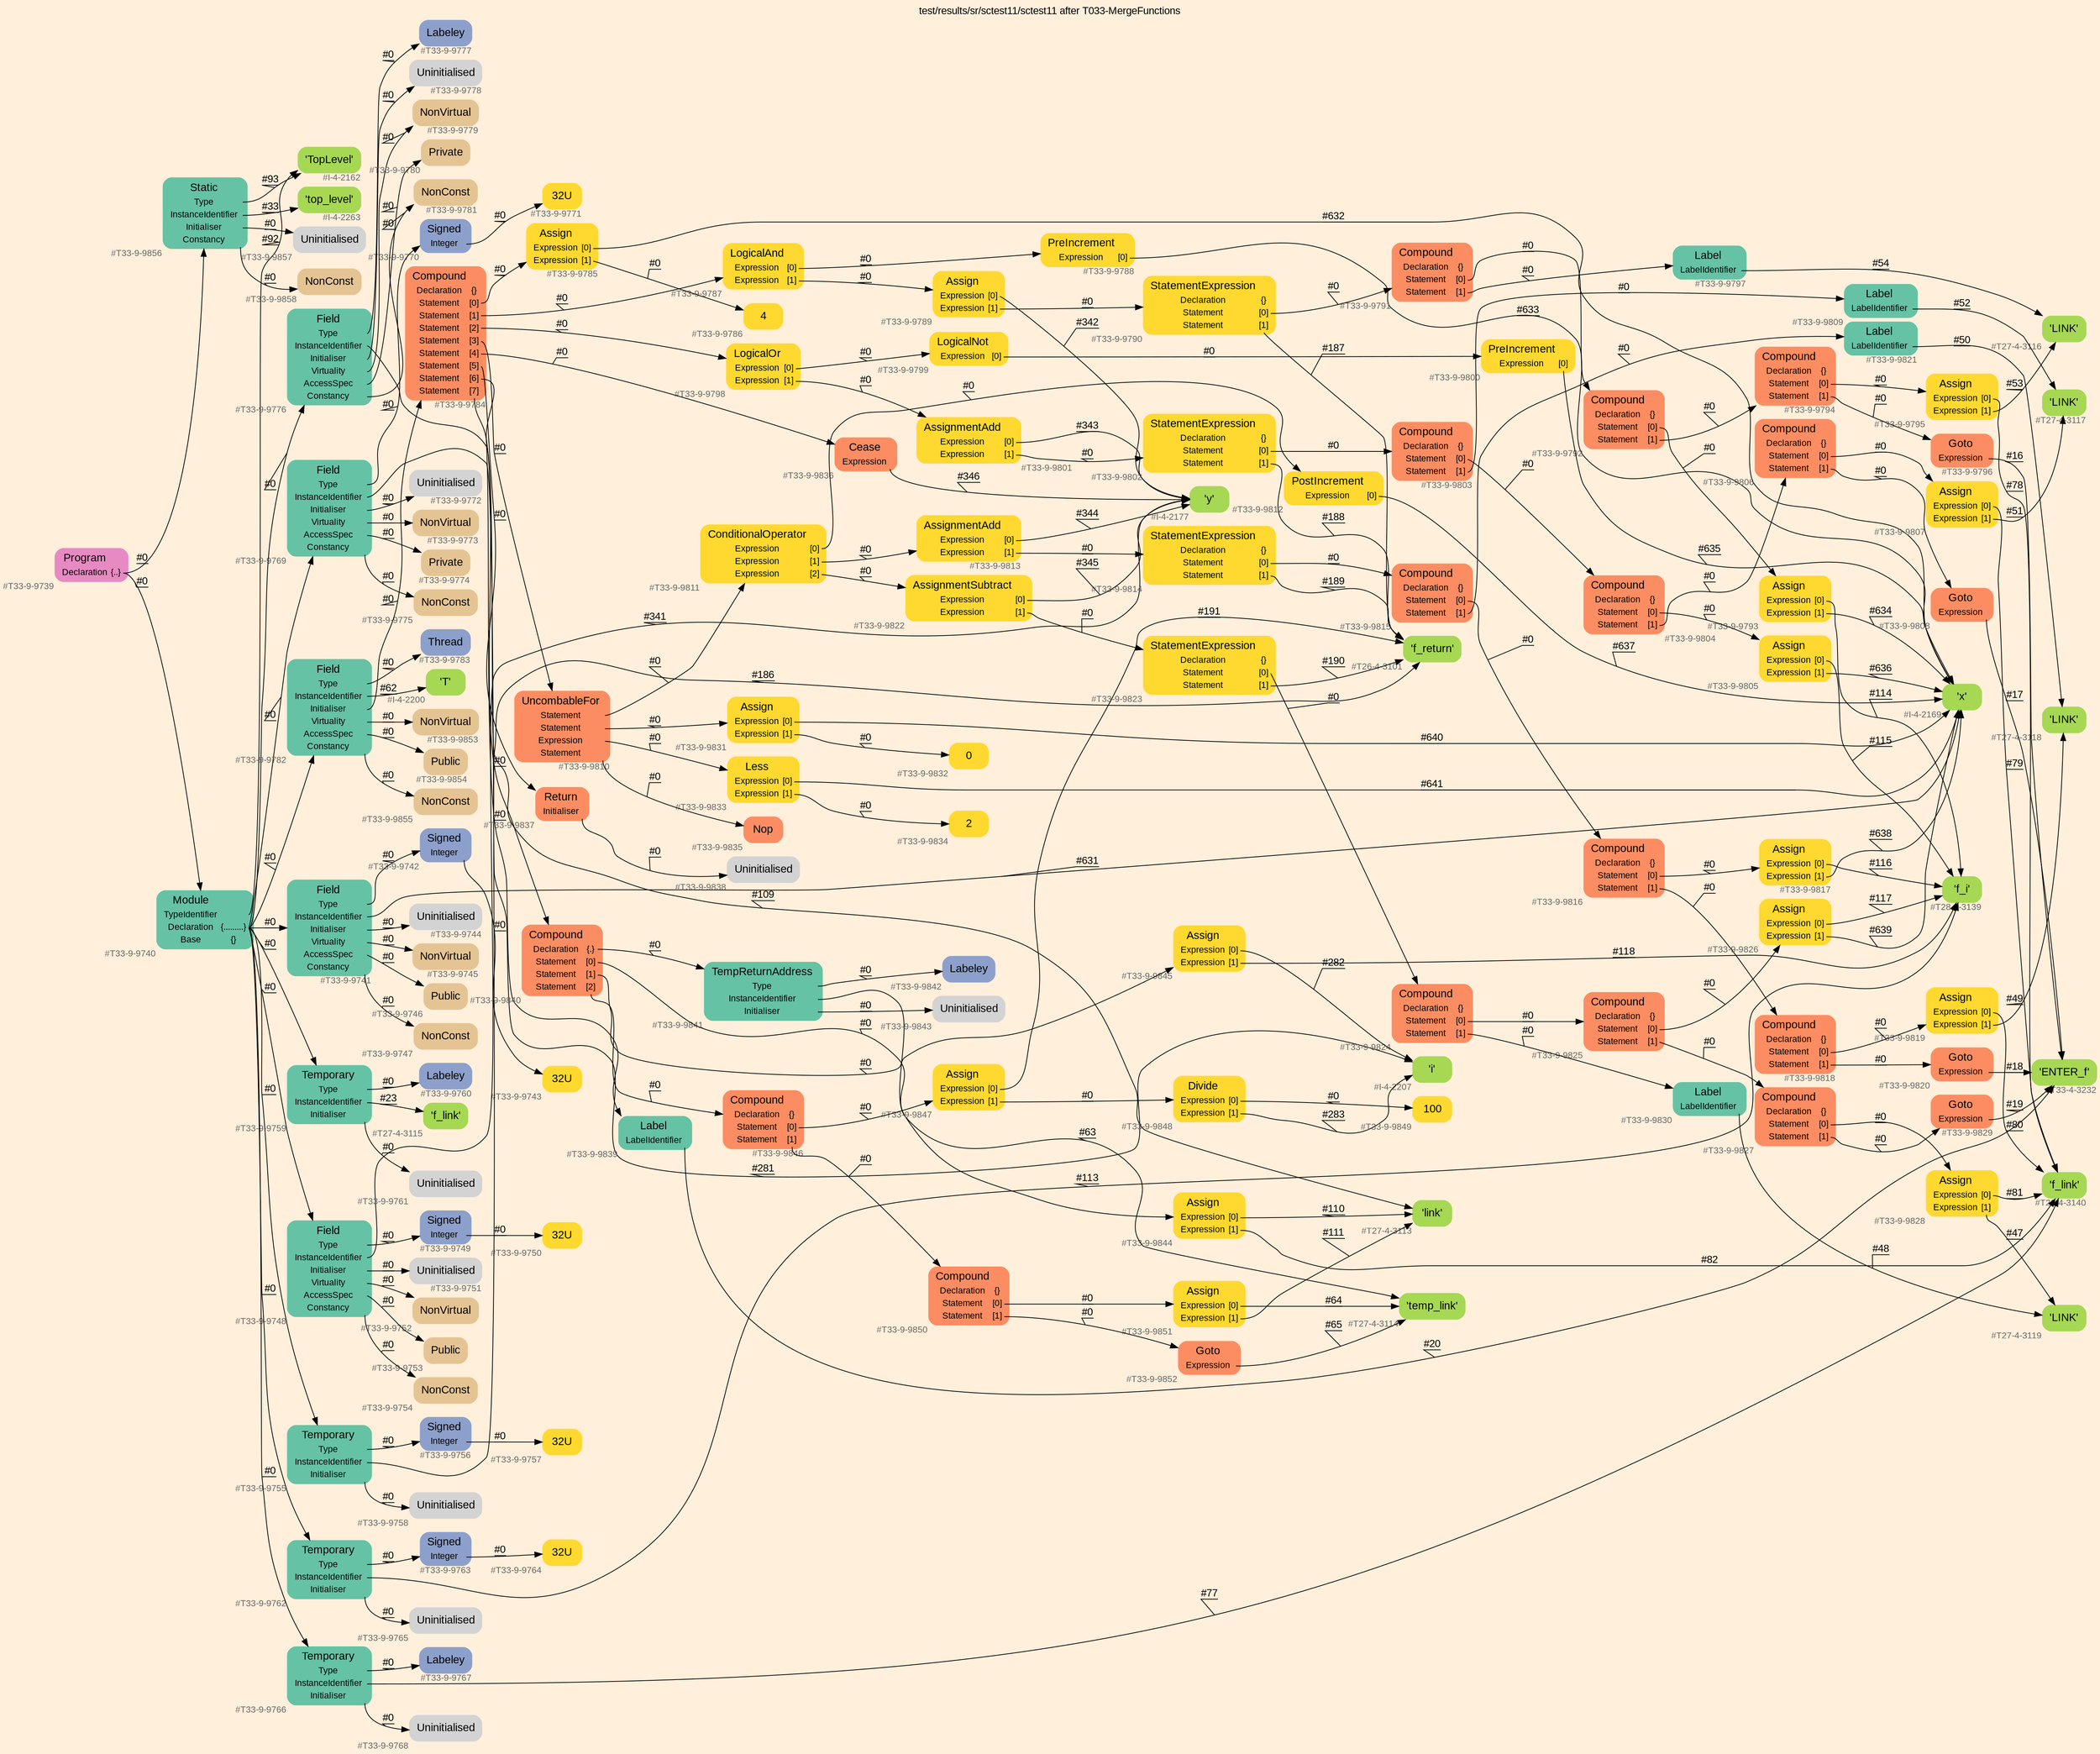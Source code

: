 digraph "test/results/sr/sctest11/sctest11 after T033-MergeFunctions" {
label = "test/results/sr/sctest11/sctest11 after T033-MergeFunctions"
labelloc = t
graph [
    rankdir = "LR"
    ranksep = 0.3
    bgcolor = antiquewhite1
    color = black
    fontcolor = black
    fontname = "Arial"
];
node [
    fontname = "Arial"
];
edge [
    fontname = "Arial"
];

// -------------------- node figure --------------------
// -------- block #T33-9-9739 ----------
"#T33-9-9739" [
    fillcolor = "/set28/4"
    xlabel = "#T33-9-9739"
    fontsize = "12"
    fontcolor = grey40
    shape = "plaintext"
    label = <<TABLE BORDER="0" CELLBORDER="0" CELLSPACING="0">
     <TR><TD><FONT COLOR="black" POINT-SIZE="15">Program</FONT></TD></TR>
     <TR><TD><FONT COLOR="black" POINT-SIZE="12">Declaration</FONT></TD><TD PORT="port0"><FONT COLOR="black" POINT-SIZE="12">{..}</FONT></TD></TR>
    </TABLE>>
    style = "rounded,filled"
];

// -------- block #T33-9-9740 ----------
"#T33-9-9740" [
    fillcolor = "/set28/1"
    xlabel = "#T33-9-9740"
    fontsize = "12"
    fontcolor = grey40
    shape = "plaintext"
    label = <<TABLE BORDER="0" CELLBORDER="0" CELLSPACING="0">
     <TR><TD><FONT COLOR="black" POINT-SIZE="15">Module</FONT></TD></TR>
     <TR><TD><FONT COLOR="black" POINT-SIZE="12">TypeIdentifier</FONT></TD><TD PORT="port0"></TD></TR>
     <TR><TD><FONT COLOR="black" POINT-SIZE="12">Declaration</FONT></TD><TD PORT="port1"><FONT COLOR="black" POINT-SIZE="12">{.........}</FONT></TD></TR>
     <TR><TD><FONT COLOR="black" POINT-SIZE="12">Base</FONT></TD><TD PORT="port2"><FONT COLOR="black" POINT-SIZE="12">{}</FONT></TD></TR>
    </TABLE>>
    style = "rounded,filled"
];

// -------- block #I-4-2162 ----------
"#I-4-2162" [
    fillcolor = "/set28/5"
    xlabel = "#I-4-2162"
    fontsize = "12"
    fontcolor = grey40
    shape = "plaintext"
    label = <<TABLE BORDER="0" CELLBORDER="0" CELLSPACING="0">
     <TR><TD><FONT COLOR="black" POINT-SIZE="15">'TopLevel'</FONT></TD></TR>
    </TABLE>>
    style = "rounded,filled"
];

// -------- block #T33-9-9741 ----------
"#T33-9-9741" [
    fillcolor = "/set28/1"
    xlabel = "#T33-9-9741"
    fontsize = "12"
    fontcolor = grey40
    shape = "plaintext"
    label = <<TABLE BORDER="0" CELLBORDER="0" CELLSPACING="0">
     <TR><TD><FONT COLOR="black" POINT-SIZE="15">Field</FONT></TD></TR>
     <TR><TD><FONT COLOR="black" POINT-SIZE="12">Type</FONT></TD><TD PORT="port0"></TD></TR>
     <TR><TD><FONT COLOR="black" POINT-SIZE="12">InstanceIdentifier</FONT></TD><TD PORT="port1"></TD></TR>
     <TR><TD><FONT COLOR="black" POINT-SIZE="12">Initialiser</FONT></TD><TD PORT="port2"></TD></TR>
     <TR><TD><FONT COLOR="black" POINT-SIZE="12">Virtuality</FONT></TD><TD PORT="port3"></TD></TR>
     <TR><TD><FONT COLOR="black" POINT-SIZE="12">AccessSpec</FONT></TD><TD PORT="port4"></TD></TR>
     <TR><TD><FONT COLOR="black" POINT-SIZE="12">Constancy</FONT></TD><TD PORT="port5"></TD></TR>
    </TABLE>>
    style = "rounded,filled"
];

// -------- block #T33-9-9742 ----------
"#T33-9-9742" [
    fillcolor = "/set28/3"
    xlabel = "#T33-9-9742"
    fontsize = "12"
    fontcolor = grey40
    shape = "plaintext"
    label = <<TABLE BORDER="0" CELLBORDER="0" CELLSPACING="0">
     <TR><TD><FONT COLOR="black" POINT-SIZE="15">Signed</FONT></TD></TR>
     <TR><TD><FONT COLOR="black" POINT-SIZE="12">Integer</FONT></TD><TD PORT="port0"></TD></TR>
    </TABLE>>
    style = "rounded,filled"
];

// -------- block #T33-9-9743 ----------
"#T33-9-9743" [
    fillcolor = "/set28/6"
    xlabel = "#T33-9-9743"
    fontsize = "12"
    fontcolor = grey40
    shape = "plaintext"
    label = <<TABLE BORDER="0" CELLBORDER="0" CELLSPACING="0">
     <TR><TD><FONT COLOR="black" POINT-SIZE="15">32U</FONT></TD></TR>
    </TABLE>>
    style = "rounded,filled"
];

// -------- block #I-4-2169 ----------
"#I-4-2169" [
    fillcolor = "/set28/5"
    xlabel = "#I-4-2169"
    fontsize = "12"
    fontcolor = grey40
    shape = "plaintext"
    label = <<TABLE BORDER="0" CELLBORDER="0" CELLSPACING="0">
     <TR><TD><FONT COLOR="black" POINT-SIZE="15">'x'</FONT></TD></TR>
    </TABLE>>
    style = "rounded,filled"
];

// -------- block #T33-9-9744 ----------
"#T33-9-9744" [
    xlabel = "#T33-9-9744"
    fontsize = "12"
    fontcolor = grey40
    shape = "plaintext"
    label = <<TABLE BORDER="0" CELLBORDER="0" CELLSPACING="0">
     <TR><TD><FONT COLOR="black" POINT-SIZE="15">Uninitialised</FONT></TD></TR>
    </TABLE>>
    style = "rounded,filled"
];

// -------- block #T33-9-9745 ----------
"#T33-9-9745" [
    fillcolor = "/set28/7"
    xlabel = "#T33-9-9745"
    fontsize = "12"
    fontcolor = grey40
    shape = "plaintext"
    label = <<TABLE BORDER="0" CELLBORDER="0" CELLSPACING="0">
     <TR><TD><FONT COLOR="black" POINT-SIZE="15">NonVirtual</FONT></TD></TR>
    </TABLE>>
    style = "rounded,filled"
];

// -------- block #T33-9-9746 ----------
"#T33-9-9746" [
    fillcolor = "/set28/7"
    xlabel = "#T33-9-9746"
    fontsize = "12"
    fontcolor = grey40
    shape = "plaintext"
    label = <<TABLE BORDER="0" CELLBORDER="0" CELLSPACING="0">
     <TR><TD><FONT COLOR="black" POINT-SIZE="15">Public</FONT></TD></TR>
    </TABLE>>
    style = "rounded,filled"
];

// -------- block #T33-9-9747 ----------
"#T33-9-9747" [
    fillcolor = "/set28/7"
    xlabel = "#T33-9-9747"
    fontsize = "12"
    fontcolor = grey40
    shape = "plaintext"
    label = <<TABLE BORDER="0" CELLBORDER="0" CELLSPACING="0">
     <TR><TD><FONT COLOR="black" POINT-SIZE="15">NonConst</FONT></TD></TR>
    </TABLE>>
    style = "rounded,filled"
];

// -------- block #T33-9-9748 ----------
"#T33-9-9748" [
    fillcolor = "/set28/1"
    xlabel = "#T33-9-9748"
    fontsize = "12"
    fontcolor = grey40
    shape = "plaintext"
    label = <<TABLE BORDER="0" CELLBORDER="0" CELLSPACING="0">
     <TR><TD><FONT COLOR="black" POINT-SIZE="15">Field</FONT></TD></TR>
     <TR><TD><FONT COLOR="black" POINT-SIZE="12">Type</FONT></TD><TD PORT="port0"></TD></TR>
     <TR><TD><FONT COLOR="black" POINT-SIZE="12">InstanceIdentifier</FONT></TD><TD PORT="port1"></TD></TR>
     <TR><TD><FONT COLOR="black" POINT-SIZE="12">Initialiser</FONT></TD><TD PORT="port2"></TD></TR>
     <TR><TD><FONT COLOR="black" POINT-SIZE="12">Virtuality</FONT></TD><TD PORT="port3"></TD></TR>
     <TR><TD><FONT COLOR="black" POINT-SIZE="12">AccessSpec</FONT></TD><TD PORT="port4"></TD></TR>
     <TR><TD><FONT COLOR="black" POINT-SIZE="12">Constancy</FONT></TD><TD PORT="port5"></TD></TR>
    </TABLE>>
    style = "rounded,filled"
];

// -------- block #T33-9-9749 ----------
"#T33-9-9749" [
    fillcolor = "/set28/3"
    xlabel = "#T33-9-9749"
    fontsize = "12"
    fontcolor = grey40
    shape = "plaintext"
    label = <<TABLE BORDER="0" CELLBORDER="0" CELLSPACING="0">
     <TR><TD><FONT COLOR="black" POINT-SIZE="15">Signed</FONT></TD></TR>
     <TR><TD><FONT COLOR="black" POINT-SIZE="12">Integer</FONT></TD><TD PORT="port0"></TD></TR>
    </TABLE>>
    style = "rounded,filled"
];

// -------- block #T33-9-9750 ----------
"#T33-9-9750" [
    fillcolor = "/set28/6"
    xlabel = "#T33-9-9750"
    fontsize = "12"
    fontcolor = grey40
    shape = "plaintext"
    label = <<TABLE BORDER="0" CELLBORDER="0" CELLSPACING="0">
     <TR><TD><FONT COLOR="black" POINT-SIZE="15">32U</FONT></TD></TR>
    </TABLE>>
    style = "rounded,filled"
];

// -------- block #I-4-2177 ----------
"#I-4-2177" [
    fillcolor = "/set28/5"
    xlabel = "#I-4-2177"
    fontsize = "12"
    fontcolor = grey40
    shape = "plaintext"
    label = <<TABLE BORDER="0" CELLBORDER="0" CELLSPACING="0">
     <TR><TD><FONT COLOR="black" POINT-SIZE="15">'y'</FONT></TD></TR>
    </TABLE>>
    style = "rounded,filled"
];

// -------- block #T33-9-9751 ----------
"#T33-9-9751" [
    xlabel = "#T33-9-9751"
    fontsize = "12"
    fontcolor = grey40
    shape = "plaintext"
    label = <<TABLE BORDER="0" CELLBORDER="0" CELLSPACING="0">
     <TR><TD><FONT COLOR="black" POINT-SIZE="15">Uninitialised</FONT></TD></TR>
    </TABLE>>
    style = "rounded,filled"
];

// -------- block #T33-9-9752 ----------
"#T33-9-9752" [
    fillcolor = "/set28/7"
    xlabel = "#T33-9-9752"
    fontsize = "12"
    fontcolor = grey40
    shape = "plaintext"
    label = <<TABLE BORDER="0" CELLBORDER="0" CELLSPACING="0">
     <TR><TD><FONT COLOR="black" POINT-SIZE="15">NonVirtual</FONT></TD></TR>
    </TABLE>>
    style = "rounded,filled"
];

// -------- block #T33-9-9753 ----------
"#T33-9-9753" [
    fillcolor = "/set28/7"
    xlabel = "#T33-9-9753"
    fontsize = "12"
    fontcolor = grey40
    shape = "plaintext"
    label = <<TABLE BORDER="0" CELLBORDER="0" CELLSPACING="0">
     <TR><TD><FONT COLOR="black" POINT-SIZE="15">Public</FONT></TD></TR>
    </TABLE>>
    style = "rounded,filled"
];

// -------- block #T33-9-9754 ----------
"#T33-9-9754" [
    fillcolor = "/set28/7"
    xlabel = "#T33-9-9754"
    fontsize = "12"
    fontcolor = grey40
    shape = "plaintext"
    label = <<TABLE BORDER="0" CELLBORDER="0" CELLSPACING="0">
     <TR><TD><FONT COLOR="black" POINT-SIZE="15">NonConst</FONT></TD></TR>
    </TABLE>>
    style = "rounded,filled"
];

// -------- block #T33-9-9755 ----------
"#T33-9-9755" [
    fillcolor = "/set28/1"
    xlabel = "#T33-9-9755"
    fontsize = "12"
    fontcolor = grey40
    shape = "plaintext"
    label = <<TABLE BORDER="0" CELLBORDER="0" CELLSPACING="0">
     <TR><TD><FONT COLOR="black" POINT-SIZE="15">Temporary</FONT></TD></TR>
     <TR><TD><FONT COLOR="black" POINT-SIZE="12">Type</FONT></TD><TD PORT="port0"></TD></TR>
     <TR><TD><FONT COLOR="black" POINT-SIZE="12">InstanceIdentifier</FONT></TD><TD PORT="port1"></TD></TR>
     <TR><TD><FONT COLOR="black" POINT-SIZE="12">Initialiser</FONT></TD><TD PORT="port2"></TD></TR>
    </TABLE>>
    style = "rounded,filled"
];

// -------- block #T33-9-9756 ----------
"#T33-9-9756" [
    fillcolor = "/set28/3"
    xlabel = "#T33-9-9756"
    fontsize = "12"
    fontcolor = grey40
    shape = "plaintext"
    label = <<TABLE BORDER="0" CELLBORDER="0" CELLSPACING="0">
     <TR><TD><FONT COLOR="black" POINT-SIZE="15">Signed</FONT></TD></TR>
     <TR><TD><FONT COLOR="black" POINT-SIZE="12">Integer</FONT></TD><TD PORT="port0"></TD></TR>
    </TABLE>>
    style = "rounded,filled"
];

// -------- block #T33-9-9757 ----------
"#T33-9-9757" [
    fillcolor = "/set28/6"
    xlabel = "#T33-9-9757"
    fontsize = "12"
    fontcolor = grey40
    shape = "plaintext"
    label = <<TABLE BORDER="0" CELLBORDER="0" CELLSPACING="0">
     <TR><TD><FONT COLOR="black" POINT-SIZE="15">32U</FONT></TD></TR>
    </TABLE>>
    style = "rounded,filled"
];

// -------- block #T26-4-3101 ----------
"#T26-4-3101" [
    fillcolor = "/set28/5"
    xlabel = "#T26-4-3101"
    fontsize = "12"
    fontcolor = grey40
    shape = "plaintext"
    label = <<TABLE BORDER="0" CELLBORDER="0" CELLSPACING="0">
     <TR><TD><FONT COLOR="black" POINT-SIZE="15">'f_return'</FONT></TD></TR>
    </TABLE>>
    style = "rounded,filled"
];

// -------- block #T33-9-9758 ----------
"#T33-9-9758" [
    xlabel = "#T33-9-9758"
    fontsize = "12"
    fontcolor = grey40
    shape = "plaintext"
    label = <<TABLE BORDER="0" CELLBORDER="0" CELLSPACING="0">
     <TR><TD><FONT COLOR="black" POINT-SIZE="15">Uninitialised</FONT></TD></TR>
    </TABLE>>
    style = "rounded,filled"
];

// -------- block #T33-9-9759 ----------
"#T33-9-9759" [
    fillcolor = "/set28/1"
    xlabel = "#T33-9-9759"
    fontsize = "12"
    fontcolor = grey40
    shape = "plaintext"
    label = <<TABLE BORDER="0" CELLBORDER="0" CELLSPACING="0">
     <TR><TD><FONT COLOR="black" POINT-SIZE="15">Temporary</FONT></TD></TR>
     <TR><TD><FONT COLOR="black" POINT-SIZE="12">Type</FONT></TD><TD PORT="port0"></TD></TR>
     <TR><TD><FONT COLOR="black" POINT-SIZE="12">InstanceIdentifier</FONT></TD><TD PORT="port1"></TD></TR>
     <TR><TD><FONT COLOR="black" POINT-SIZE="12">Initialiser</FONT></TD><TD PORT="port2"></TD></TR>
    </TABLE>>
    style = "rounded,filled"
];

// -------- block #T33-9-9760 ----------
"#T33-9-9760" [
    fillcolor = "/set28/3"
    xlabel = "#T33-9-9760"
    fontsize = "12"
    fontcolor = grey40
    shape = "plaintext"
    label = <<TABLE BORDER="0" CELLBORDER="0" CELLSPACING="0">
     <TR><TD><FONT COLOR="black" POINT-SIZE="15">Labeley</FONT></TD></TR>
    </TABLE>>
    style = "rounded,filled"
];

// -------- block #T27-4-3115 ----------
"#T27-4-3115" [
    fillcolor = "/set28/5"
    xlabel = "#T27-4-3115"
    fontsize = "12"
    fontcolor = grey40
    shape = "plaintext"
    label = <<TABLE BORDER="0" CELLBORDER="0" CELLSPACING="0">
     <TR><TD><FONT COLOR="black" POINT-SIZE="15">'f_link'</FONT></TD></TR>
    </TABLE>>
    style = "rounded,filled"
];

// -------- block #T33-9-9761 ----------
"#T33-9-9761" [
    xlabel = "#T33-9-9761"
    fontsize = "12"
    fontcolor = grey40
    shape = "plaintext"
    label = <<TABLE BORDER="0" CELLBORDER="0" CELLSPACING="0">
     <TR><TD><FONT COLOR="black" POINT-SIZE="15">Uninitialised</FONT></TD></TR>
    </TABLE>>
    style = "rounded,filled"
];

// -------- block #T33-9-9762 ----------
"#T33-9-9762" [
    fillcolor = "/set28/1"
    xlabel = "#T33-9-9762"
    fontsize = "12"
    fontcolor = grey40
    shape = "plaintext"
    label = <<TABLE BORDER="0" CELLBORDER="0" CELLSPACING="0">
     <TR><TD><FONT COLOR="black" POINT-SIZE="15">Temporary</FONT></TD></TR>
     <TR><TD><FONT COLOR="black" POINT-SIZE="12">Type</FONT></TD><TD PORT="port0"></TD></TR>
     <TR><TD><FONT COLOR="black" POINT-SIZE="12">InstanceIdentifier</FONT></TD><TD PORT="port1"></TD></TR>
     <TR><TD><FONT COLOR="black" POINT-SIZE="12">Initialiser</FONT></TD><TD PORT="port2"></TD></TR>
    </TABLE>>
    style = "rounded,filled"
];

// -------- block #T33-9-9763 ----------
"#T33-9-9763" [
    fillcolor = "/set28/3"
    xlabel = "#T33-9-9763"
    fontsize = "12"
    fontcolor = grey40
    shape = "plaintext"
    label = <<TABLE BORDER="0" CELLBORDER="0" CELLSPACING="0">
     <TR><TD><FONT COLOR="black" POINT-SIZE="15">Signed</FONT></TD></TR>
     <TR><TD><FONT COLOR="black" POINT-SIZE="12">Integer</FONT></TD><TD PORT="port0"></TD></TR>
    </TABLE>>
    style = "rounded,filled"
];

// -------- block #T33-9-9764 ----------
"#T33-9-9764" [
    fillcolor = "/set28/6"
    xlabel = "#T33-9-9764"
    fontsize = "12"
    fontcolor = grey40
    shape = "plaintext"
    label = <<TABLE BORDER="0" CELLBORDER="0" CELLSPACING="0">
     <TR><TD><FONT COLOR="black" POINT-SIZE="15">32U</FONT></TD></TR>
    </TABLE>>
    style = "rounded,filled"
];

// -------- block #T28-4-3139 ----------
"#T28-4-3139" [
    fillcolor = "/set28/5"
    xlabel = "#T28-4-3139"
    fontsize = "12"
    fontcolor = grey40
    shape = "plaintext"
    label = <<TABLE BORDER="0" CELLBORDER="0" CELLSPACING="0">
     <TR><TD><FONT COLOR="black" POINT-SIZE="15">'f_i'</FONT></TD></TR>
    </TABLE>>
    style = "rounded,filled"
];

// -------- block #T33-9-9765 ----------
"#T33-9-9765" [
    xlabel = "#T33-9-9765"
    fontsize = "12"
    fontcolor = grey40
    shape = "plaintext"
    label = <<TABLE BORDER="0" CELLBORDER="0" CELLSPACING="0">
     <TR><TD><FONT COLOR="black" POINT-SIZE="15">Uninitialised</FONT></TD></TR>
    </TABLE>>
    style = "rounded,filled"
];

// -------- block #T33-9-9766 ----------
"#T33-9-9766" [
    fillcolor = "/set28/1"
    xlabel = "#T33-9-9766"
    fontsize = "12"
    fontcolor = grey40
    shape = "plaintext"
    label = <<TABLE BORDER="0" CELLBORDER="0" CELLSPACING="0">
     <TR><TD><FONT COLOR="black" POINT-SIZE="15">Temporary</FONT></TD></TR>
     <TR><TD><FONT COLOR="black" POINT-SIZE="12">Type</FONT></TD><TD PORT="port0"></TD></TR>
     <TR><TD><FONT COLOR="black" POINT-SIZE="12">InstanceIdentifier</FONT></TD><TD PORT="port1"></TD></TR>
     <TR><TD><FONT COLOR="black" POINT-SIZE="12">Initialiser</FONT></TD><TD PORT="port2"></TD></TR>
    </TABLE>>
    style = "rounded,filled"
];

// -------- block #T33-9-9767 ----------
"#T33-9-9767" [
    fillcolor = "/set28/3"
    xlabel = "#T33-9-9767"
    fontsize = "12"
    fontcolor = grey40
    shape = "plaintext"
    label = <<TABLE BORDER="0" CELLBORDER="0" CELLSPACING="0">
     <TR><TD><FONT COLOR="black" POINT-SIZE="15">Labeley</FONT></TD></TR>
    </TABLE>>
    style = "rounded,filled"
];

// -------- block #T28-4-3140 ----------
"#T28-4-3140" [
    fillcolor = "/set28/5"
    xlabel = "#T28-4-3140"
    fontsize = "12"
    fontcolor = grey40
    shape = "plaintext"
    label = <<TABLE BORDER="0" CELLBORDER="0" CELLSPACING="0">
     <TR><TD><FONT COLOR="black" POINT-SIZE="15">'f_link'</FONT></TD></TR>
    </TABLE>>
    style = "rounded,filled"
];

// -------- block #T33-9-9768 ----------
"#T33-9-9768" [
    xlabel = "#T33-9-9768"
    fontsize = "12"
    fontcolor = grey40
    shape = "plaintext"
    label = <<TABLE BORDER="0" CELLBORDER="0" CELLSPACING="0">
     <TR><TD><FONT COLOR="black" POINT-SIZE="15">Uninitialised</FONT></TD></TR>
    </TABLE>>
    style = "rounded,filled"
];

// -------- block #T33-9-9769 ----------
"#T33-9-9769" [
    fillcolor = "/set28/1"
    xlabel = "#T33-9-9769"
    fontsize = "12"
    fontcolor = grey40
    shape = "plaintext"
    label = <<TABLE BORDER="0" CELLBORDER="0" CELLSPACING="0">
     <TR><TD><FONT COLOR="black" POINT-SIZE="15">Field</FONT></TD></TR>
     <TR><TD><FONT COLOR="black" POINT-SIZE="12">Type</FONT></TD><TD PORT="port0"></TD></TR>
     <TR><TD><FONT COLOR="black" POINT-SIZE="12">InstanceIdentifier</FONT></TD><TD PORT="port1"></TD></TR>
     <TR><TD><FONT COLOR="black" POINT-SIZE="12">Initialiser</FONT></TD><TD PORT="port2"></TD></TR>
     <TR><TD><FONT COLOR="black" POINT-SIZE="12">Virtuality</FONT></TD><TD PORT="port3"></TD></TR>
     <TR><TD><FONT COLOR="black" POINT-SIZE="12">AccessSpec</FONT></TD><TD PORT="port4"></TD></TR>
     <TR><TD><FONT COLOR="black" POINT-SIZE="12">Constancy</FONT></TD><TD PORT="port5"></TD></TR>
    </TABLE>>
    style = "rounded,filled"
];

// -------- block #T33-9-9770 ----------
"#T33-9-9770" [
    fillcolor = "/set28/3"
    xlabel = "#T33-9-9770"
    fontsize = "12"
    fontcolor = grey40
    shape = "plaintext"
    label = <<TABLE BORDER="0" CELLBORDER="0" CELLSPACING="0">
     <TR><TD><FONT COLOR="black" POINT-SIZE="15">Signed</FONT></TD></TR>
     <TR><TD><FONT COLOR="black" POINT-SIZE="12">Integer</FONT></TD><TD PORT="port0"></TD></TR>
    </TABLE>>
    style = "rounded,filled"
];

// -------- block #T33-9-9771 ----------
"#T33-9-9771" [
    fillcolor = "/set28/6"
    xlabel = "#T33-9-9771"
    fontsize = "12"
    fontcolor = grey40
    shape = "plaintext"
    label = <<TABLE BORDER="0" CELLBORDER="0" CELLSPACING="0">
     <TR><TD><FONT COLOR="black" POINT-SIZE="15">32U</FONT></TD></TR>
    </TABLE>>
    style = "rounded,filled"
];

// -------- block #I-4-2207 ----------
"#I-4-2207" [
    fillcolor = "/set28/5"
    xlabel = "#I-4-2207"
    fontsize = "12"
    fontcolor = grey40
    shape = "plaintext"
    label = <<TABLE BORDER="0" CELLBORDER="0" CELLSPACING="0">
     <TR><TD><FONT COLOR="black" POINT-SIZE="15">'i'</FONT></TD></TR>
    </TABLE>>
    style = "rounded,filled"
];

// -------- block #T33-9-9772 ----------
"#T33-9-9772" [
    xlabel = "#T33-9-9772"
    fontsize = "12"
    fontcolor = grey40
    shape = "plaintext"
    label = <<TABLE BORDER="0" CELLBORDER="0" CELLSPACING="0">
     <TR><TD><FONT COLOR="black" POINT-SIZE="15">Uninitialised</FONT></TD></TR>
    </TABLE>>
    style = "rounded,filled"
];

// -------- block #T33-9-9773 ----------
"#T33-9-9773" [
    fillcolor = "/set28/7"
    xlabel = "#T33-9-9773"
    fontsize = "12"
    fontcolor = grey40
    shape = "plaintext"
    label = <<TABLE BORDER="0" CELLBORDER="0" CELLSPACING="0">
     <TR><TD><FONT COLOR="black" POINT-SIZE="15">NonVirtual</FONT></TD></TR>
    </TABLE>>
    style = "rounded,filled"
];

// -------- block #T33-9-9774 ----------
"#T33-9-9774" [
    fillcolor = "/set28/7"
    xlabel = "#T33-9-9774"
    fontsize = "12"
    fontcolor = grey40
    shape = "plaintext"
    label = <<TABLE BORDER="0" CELLBORDER="0" CELLSPACING="0">
     <TR><TD><FONT COLOR="black" POINT-SIZE="15">Private</FONT></TD></TR>
    </TABLE>>
    style = "rounded,filled"
];

// -------- block #T33-9-9775 ----------
"#T33-9-9775" [
    fillcolor = "/set28/7"
    xlabel = "#T33-9-9775"
    fontsize = "12"
    fontcolor = grey40
    shape = "plaintext"
    label = <<TABLE BORDER="0" CELLBORDER="0" CELLSPACING="0">
     <TR><TD><FONT COLOR="black" POINT-SIZE="15">NonConst</FONT></TD></TR>
    </TABLE>>
    style = "rounded,filled"
];

// -------- block #T33-9-9776 ----------
"#T33-9-9776" [
    fillcolor = "/set28/1"
    xlabel = "#T33-9-9776"
    fontsize = "12"
    fontcolor = grey40
    shape = "plaintext"
    label = <<TABLE BORDER="0" CELLBORDER="0" CELLSPACING="0">
     <TR><TD><FONT COLOR="black" POINT-SIZE="15">Field</FONT></TD></TR>
     <TR><TD><FONT COLOR="black" POINT-SIZE="12">Type</FONT></TD><TD PORT="port0"></TD></TR>
     <TR><TD><FONT COLOR="black" POINT-SIZE="12">InstanceIdentifier</FONT></TD><TD PORT="port1"></TD></TR>
     <TR><TD><FONT COLOR="black" POINT-SIZE="12">Initialiser</FONT></TD><TD PORT="port2"></TD></TR>
     <TR><TD><FONT COLOR="black" POINT-SIZE="12">Virtuality</FONT></TD><TD PORT="port3"></TD></TR>
     <TR><TD><FONT COLOR="black" POINT-SIZE="12">AccessSpec</FONT></TD><TD PORT="port4"></TD></TR>
     <TR><TD><FONT COLOR="black" POINT-SIZE="12">Constancy</FONT></TD><TD PORT="port5"></TD></TR>
    </TABLE>>
    style = "rounded,filled"
];

// -------- block #T33-9-9777 ----------
"#T33-9-9777" [
    fillcolor = "/set28/3"
    xlabel = "#T33-9-9777"
    fontsize = "12"
    fontcolor = grey40
    shape = "plaintext"
    label = <<TABLE BORDER="0" CELLBORDER="0" CELLSPACING="0">
     <TR><TD><FONT COLOR="black" POINT-SIZE="15">Labeley</FONT></TD></TR>
    </TABLE>>
    style = "rounded,filled"
];

// -------- block #T27-4-3113 ----------
"#T27-4-3113" [
    fillcolor = "/set28/5"
    xlabel = "#T27-4-3113"
    fontsize = "12"
    fontcolor = grey40
    shape = "plaintext"
    label = <<TABLE BORDER="0" CELLBORDER="0" CELLSPACING="0">
     <TR><TD><FONT COLOR="black" POINT-SIZE="15">'link'</FONT></TD></TR>
    </TABLE>>
    style = "rounded,filled"
];

// -------- block #T33-9-9778 ----------
"#T33-9-9778" [
    xlabel = "#T33-9-9778"
    fontsize = "12"
    fontcolor = grey40
    shape = "plaintext"
    label = <<TABLE BORDER="0" CELLBORDER="0" CELLSPACING="0">
     <TR><TD><FONT COLOR="black" POINT-SIZE="15">Uninitialised</FONT></TD></TR>
    </TABLE>>
    style = "rounded,filled"
];

// -------- block #T33-9-9779 ----------
"#T33-9-9779" [
    fillcolor = "/set28/7"
    xlabel = "#T33-9-9779"
    fontsize = "12"
    fontcolor = grey40
    shape = "plaintext"
    label = <<TABLE BORDER="0" CELLBORDER="0" CELLSPACING="0">
     <TR><TD><FONT COLOR="black" POINT-SIZE="15">NonVirtual</FONT></TD></TR>
    </TABLE>>
    style = "rounded,filled"
];

// -------- block #T33-9-9780 ----------
"#T33-9-9780" [
    fillcolor = "/set28/7"
    xlabel = "#T33-9-9780"
    fontsize = "12"
    fontcolor = grey40
    shape = "plaintext"
    label = <<TABLE BORDER="0" CELLBORDER="0" CELLSPACING="0">
     <TR><TD><FONT COLOR="black" POINT-SIZE="15">Private</FONT></TD></TR>
    </TABLE>>
    style = "rounded,filled"
];

// -------- block #T33-9-9781 ----------
"#T33-9-9781" [
    fillcolor = "/set28/7"
    xlabel = "#T33-9-9781"
    fontsize = "12"
    fontcolor = grey40
    shape = "plaintext"
    label = <<TABLE BORDER="0" CELLBORDER="0" CELLSPACING="0">
     <TR><TD><FONT COLOR="black" POINT-SIZE="15">NonConst</FONT></TD></TR>
    </TABLE>>
    style = "rounded,filled"
];

// -------- block #T33-9-9782 ----------
"#T33-9-9782" [
    fillcolor = "/set28/1"
    xlabel = "#T33-9-9782"
    fontsize = "12"
    fontcolor = grey40
    shape = "plaintext"
    label = <<TABLE BORDER="0" CELLBORDER="0" CELLSPACING="0">
     <TR><TD><FONT COLOR="black" POINT-SIZE="15">Field</FONT></TD></TR>
     <TR><TD><FONT COLOR="black" POINT-SIZE="12">Type</FONT></TD><TD PORT="port0"></TD></TR>
     <TR><TD><FONT COLOR="black" POINT-SIZE="12">InstanceIdentifier</FONT></TD><TD PORT="port1"></TD></TR>
     <TR><TD><FONT COLOR="black" POINT-SIZE="12">Initialiser</FONT></TD><TD PORT="port2"></TD></TR>
     <TR><TD><FONT COLOR="black" POINT-SIZE="12">Virtuality</FONT></TD><TD PORT="port3"></TD></TR>
     <TR><TD><FONT COLOR="black" POINT-SIZE="12">AccessSpec</FONT></TD><TD PORT="port4"></TD></TR>
     <TR><TD><FONT COLOR="black" POINT-SIZE="12">Constancy</FONT></TD><TD PORT="port5"></TD></TR>
    </TABLE>>
    style = "rounded,filled"
];

// -------- block #T33-9-9783 ----------
"#T33-9-9783" [
    fillcolor = "/set28/3"
    xlabel = "#T33-9-9783"
    fontsize = "12"
    fontcolor = grey40
    shape = "plaintext"
    label = <<TABLE BORDER="0" CELLBORDER="0" CELLSPACING="0">
     <TR><TD><FONT COLOR="black" POINT-SIZE="15">Thread</FONT></TD></TR>
    </TABLE>>
    style = "rounded,filled"
];

// -------- block #I-4-2200 ----------
"#I-4-2200" [
    fillcolor = "/set28/5"
    xlabel = "#I-4-2200"
    fontsize = "12"
    fontcolor = grey40
    shape = "plaintext"
    label = <<TABLE BORDER="0" CELLBORDER="0" CELLSPACING="0">
     <TR><TD><FONT COLOR="black" POINT-SIZE="15">'T'</FONT></TD></TR>
    </TABLE>>
    style = "rounded,filled"
];

// -------- block #T33-9-9784 ----------
"#T33-9-9784" [
    fillcolor = "/set28/2"
    xlabel = "#T33-9-9784"
    fontsize = "12"
    fontcolor = grey40
    shape = "plaintext"
    label = <<TABLE BORDER="0" CELLBORDER="0" CELLSPACING="0">
     <TR><TD><FONT COLOR="black" POINT-SIZE="15">Compound</FONT></TD></TR>
     <TR><TD><FONT COLOR="black" POINT-SIZE="12">Declaration</FONT></TD><TD PORT="port0"><FONT COLOR="black" POINT-SIZE="12">{}</FONT></TD></TR>
     <TR><TD><FONT COLOR="black" POINT-SIZE="12">Statement</FONT></TD><TD PORT="port1"><FONT COLOR="black" POINT-SIZE="12">[0]</FONT></TD></TR>
     <TR><TD><FONT COLOR="black" POINT-SIZE="12">Statement</FONT></TD><TD PORT="port2"><FONT COLOR="black" POINT-SIZE="12">[1]</FONT></TD></TR>
     <TR><TD><FONT COLOR="black" POINT-SIZE="12">Statement</FONT></TD><TD PORT="port3"><FONT COLOR="black" POINT-SIZE="12">[2]</FONT></TD></TR>
     <TR><TD><FONT COLOR="black" POINT-SIZE="12">Statement</FONT></TD><TD PORT="port4"><FONT COLOR="black" POINT-SIZE="12">[3]</FONT></TD></TR>
     <TR><TD><FONT COLOR="black" POINT-SIZE="12">Statement</FONT></TD><TD PORT="port5"><FONT COLOR="black" POINT-SIZE="12">[4]</FONT></TD></TR>
     <TR><TD><FONT COLOR="black" POINT-SIZE="12">Statement</FONT></TD><TD PORT="port6"><FONT COLOR="black" POINT-SIZE="12">[5]</FONT></TD></TR>
     <TR><TD><FONT COLOR="black" POINT-SIZE="12">Statement</FONT></TD><TD PORT="port7"><FONT COLOR="black" POINT-SIZE="12">[6]</FONT></TD></TR>
     <TR><TD><FONT COLOR="black" POINT-SIZE="12">Statement</FONT></TD><TD PORT="port8"><FONT COLOR="black" POINT-SIZE="12">[7]</FONT></TD></TR>
    </TABLE>>
    style = "rounded,filled"
];

// -------- block #T33-9-9785 ----------
"#T33-9-9785" [
    fillcolor = "/set28/6"
    xlabel = "#T33-9-9785"
    fontsize = "12"
    fontcolor = grey40
    shape = "plaintext"
    label = <<TABLE BORDER="0" CELLBORDER="0" CELLSPACING="0">
     <TR><TD><FONT COLOR="black" POINT-SIZE="15">Assign</FONT></TD></TR>
     <TR><TD><FONT COLOR="black" POINT-SIZE="12">Expression</FONT></TD><TD PORT="port0"><FONT COLOR="black" POINT-SIZE="12">[0]</FONT></TD></TR>
     <TR><TD><FONT COLOR="black" POINT-SIZE="12">Expression</FONT></TD><TD PORT="port1"><FONT COLOR="black" POINT-SIZE="12">[1]</FONT></TD></TR>
    </TABLE>>
    style = "rounded,filled"
];

// -------- block #T33-9-9786 ----------
"#T33-9-9786" [
    fillcolor = "/set28/6"
    xlabel = "#T33-9-9786"
    fontsize = "12"
    fontcolor = grey40
    shape = "plaintext"
    label = <<TABLE BORDER="0" CELLBORDER="0" CELLSPACING="0">
     <TR><TD><FONT COLOR="black" POINT-SIZE="15">4</FONT></TD></TR>
    </TABLE>>
    style = "rounded,filled"
];

// -------- block #T33-9-9787 ----------
"#T33-9-9787" [
    fillcolor = "/set28/6"
    xlabel = "#T33-9-9787"
    fontsize = "12"
    fontcolor = grey40
    shape = "plaintext"
    label = <<TABLE BORDER="0" CELLBORDER="0" CELLSPACING="0">
     <TR><TD><FONT COLOR="black" POINT-SIZE="15">LogicalAnd</FONT></TD></TR>
     <TR><TD><FONT COLOR="black" POINT-SIZE="12">Expression</FONT></TD><TD PORT="port0"><FONT COLOR="black" POINT-SIZE="12">[0]</FONT></TD></TR>
     <TR><TD><FONT COLOR="black" POINT-SIZE="12">Expression</FONT></TD><TD PORT="port1"><FONT COLOR="black" POINT-SIZE="12">[1]</FONT></TD></TR>
    </TABLE>>
    style = "rounded,filled"
];

// -------- block #T33-9-9788 ----------
"#T33-9-9788" [
    fillcolor = "/set28/6"
    xlabel = "#T33-9-9788"
    fontsize = "12"
    fontcolor = grey40
    shape = "plaintext"
    label = <<TABLE BORDER="0" CELLBORDER="0" CELLSPACING="0">
     <TR><TD><FONT COLOR="black" POINT-SIZE="15">PreIncrement</FONT></TD></TR>
     <TR><TD><FONT COLOR="black" POINT-SIZE="12">Expression</FONT></TD><TD PORT="port0"><FONT COLOR="black" POINT-SIZE="12">[0]</FONT></TD></TR>
    </TABLE>>
    style = "rounded,filled"
];

// -------- block #T33-9-9789 ----------
"#T33-9-9789" [
    fillcolor = "/set28/6"
    xlabel = "#T33-9-9789"
    fontsize = "12"
    fontcolor = grey40
    shape = "plaintext"
    label = <<TABLE BORDER="0" CELLBORDER="0" CELLSPACING="0">
     <TR><TD><FONT COLOR="black" POINT-SIZE="15">Assign</FONT></TD></TR>
     <TR><TD><FONT COLOR="black" POINT-SIZE="12">Expression</FONT></TD><TD PORT="port0"><FONT COLOR="black" POINT-SIZE="12">[0]</FONT></TD></TR>
     <TR><TD><FONT COLOR="black" POINT-SIZE="12">Expression</FONT></TD><TD PORT="port1"><FONT COLOR="black" POINT-SIZE="12">[1]</FONT></TD></TR>
    </TABLE>>
    style = "rounded,filled"
];

// -------- block #T33-9-9790 ----------
"#T33-9-9790" [
    fillcolor = "/set28/6"
    xlabel = "#T33-9-9790"
    fontsize = "12"
    fontcolor = grey40
    shape = "plaintext"
    label = <<TABLE BORDER="0" CELLBORDER="0" CELLSPACING="0">
     <TR><TD><FONT COLOR="black" POINT-SIZE="15">StatementExpression</FONT></TD></TR>
     <TR><TD><FONT COLOR="black" POINT-SIZE="12">Declaration</FONT></TD><TD PORT="port0"><FONT COLOR="black" POINT-SIZE="12">{}</FONT></TD></TR>
     <TR><TD><FONT COLOR="black" POINT-SIZE="12">Statement</FONT></TD><TD PORT="port1"><FONT COLOR="black" POINT-SIZE="12">[0]</FONT></TD></TR>
     <TR><TD><FONT COLOR="black" POINT-SIZE="12">Statement</FONT></TD><TD PORT="port2"><FONT COLOR="black" POINT-SIZE="12">[1]</FONT></TD></TR>
    </TABLE>>
    style = "rounded,filled"
];

// -------- block #T33-9-9791 ----------
"#T33-9-9791" [
    fillcolor = "/set28/2"
    xlabel = "#T33-9-9791"
    fontsize = "12"
    fontcolor = grey40
    shape = "plaintext"
    label = <<TABLE BORDER="0" CELLBORDER="0" CELLSPACING="0">
     <TR><TD><FONT COLOR="black" POINT-SIZE="15">Compound</FONT></TD></TR>
     <TR><TD><FONT COLOR="black" POINT-SIZE="12">Declaration</FONT></TD><TD PORT="port0"><FONT COLOR="black" POINT-SIZE="12">{}</FONT></TD></TR>
     <TR><TD><FONT COLOR="black" POINT-SIZE="12">Statement</FONT></TD><TD PORT="port1"><FONT COLOR="black" POINT-SIZE="12">[0]</FONT></TD></TR>
     <TR><TD><FONT COLOR="black" POINT-SIZE="12">Statement</FONT></TD><TD PORT="port2"><FONT COLOR="black" POINT-SIZE="12">[1]</FONT></TD></TR>
    </TABLE>>
    style = "rounded,filled"
];

// -------- block #T33-9-9792 ----------
"#T33-9-9792" [
    fillcolor = "/set28/2"
    xlabel = "#T33-9-9792"
    fontsize = "12"
    fontcolor = grey40
    shape = "plaintext"
    label = <<TABLE BORDER="0" CELLBORDER="0" CELLSPACING="0">
     <TR><TD><FONT COLOR="black" POINT-SIZE="15">Compound</FONT></TD></TR>
     <TR><TD><FONT COLOR="black" POINT-SIZE="12">Declaration</FONT></TD><TD PORT="port0"><FONT COLOR="black" POINT-SIZE="12">{}</FONT></TD></TR>
     <TR><TD><FONT COLOR="black" POINT-SIZE="12">Statement</FONT></TD><TD PORT="port1"><FONT COLOR="black" POINT-SIZE="12">[0]</FONT></TD></TR>
     <TR><TD><FONT COLOR="black" POINT-SIZE="12">Statement</FONT></TD><TD PORT="port2"><FONT COLOR="black" POINT-SIZE="12">[1]</FONT></TD></TR>
    </TABLE>>
    style = "rounded,filled"
];

// -------- block #T33-9-9793 ----------
"#T33-9-9793" [
    fillcolor = "/set28/6"
    xlabel = "#T33-9-9793"
    fontsize = "12"
    fontcolor = grey40
    shape = "plaintext"
    label = <<TABLE BORDER="0" CELLBORDER="0" CELLSPACING="0">
     <TR><TD><FONT COLOR="black" POINT-SIZE="15">Assign</FONT></TD></TR>
     <TR><TD><FONT COLOR="black" POINT-SIZE="12">Expression</FONT></TD><TD PORT="port0"><FONT COLOR="black" POINT-SIZE="12">[0]</FONT></TD></TR>
     <TR><TD><FONT COLOR="black" POINT-SIZE="12">Expression</FONT></TD><TD PORT="port1"><FONT COLOR="black" POINT-SIZE="12">[1]</FONT></TD></TR>
    </TABLE>>
    style = "rounded,filled"
];

// -------- block #T33-9-9794 ----------
"#T33-9-9794" [
    fillcolor = "/set28/2"
    xlabel = "#T33-9-9794"
    fontsize = "12"
    fontcolor = grey40
    shape = "plaintext"
    label = <<TABLE BORDER="0" CELLBORDER="0" CELLSPACING="0">
     <TR><TD><FONT COLOR="black" POINT-SIZE="15">Compound</FONT></TD></TR>
     <TR><TD><FONT COLOR="black" POINT-SIZE="12">Declaration</FONT></TD><TD PORT="port0"><FONT COLOR="black" POINT-SIZE="12">{}</FONT></TD></TR>
     <TR><TD><FONT COLOR="black" POINT-SIZE="12">Statement</FONT></TD><TD PORT="port1"><FONT COLOR="black" POINT-SIZE="12">[0]</FONT></TD></TR>
     <TR><TD><FONT COLOR="black" POINT-SIZE="12">Statement</FONT></TD><TD PORT="port2"><FONT COLOR="black" POINT-SIZE="12">[1]</FONT></TD></TR>
    </TABLE>>
    style = "rounded,filled"
];

// -------- block #T33-9-9795 ----------
"#T33-9-9795" [
    fillcolor = "/set28/6"
    xlabel = "#T33-9-9795"
    fontsize = "12"
    fontcolor = grey40
    shape = "plaintext"
    label = <<TABLE BORDER="0" CELLBORDER="0" CELLSPACING="0">
     <TR><TD><FONT COLOR="black" POINT-SIZE="15">Assign</FONT></TD></TR>
     <TR><TD><FONT COLOR="black" POINT-SIZE="12">Expression</FONT></TD><TD PORT="port0"><FONT COLOR="black" POINT-SIZE="12">[0]</FONT></TD></TR>
     <TR><TD><FONT COLOR="black" POINT-SIZE="12">Expression</FONT></TD><TD PORT="port1"><FONT COLOR="black" POINT-SIZE="12">[1]</FONT></TD></TR>
    </TABLE>>
    style = "rounded,filled"
];

// -------- block #T27-4-3116 ----------
"#T27-4-3116" [
    fillcolor = "/set28/5"
    xlabel = "#T27-4-3116"
    fontsize = "12"
    fontcolor = grey40
    shape = "plaintext"
    label = <<TABLE BORDER="0" CELLBORDER="0" CELLSPACING="0">
     <TR><TD><FONT COLOR="black" POINT-SIZE="15">'LINK'</FONT></TD></TR>
    </TABLE>>
    style = "rounded,filled"
];

// -------- block #T33-9-9796 ----------
"#T33-9-9796" [
    fillcolor = "/set28/2"
    xlabel = "#T33-9-9796"
    fontsize = "12"
    fontcolor = grey40
    shape = "plaintext"
    label = <<TABLE BORDER="0" CELLBORDER="0" CELLSPACING="0">
     <TR><TD><FONT COLOR="black" POINT-SIZE="15">Goto</FONT></TD></TR>
     <TR><TD><FONT COLOR="black" POINT-SIZE="12">Expression</FONT></TD><TD PORT="port0"></TD></TR>
    </TABLE>>
    style = "rounded,filled"
];

// -------- block #T33-4-3232 ----------
"#T33-4-3232" [
    fillcolor = "/set28/5"
    xlabel = "#T33-4-3232"
    fontsize = "12"
    fontcolor = grey40
    shape = "plaintext"
    label = <<TABLE BORDER="0" CELLBORDER="0" CELLSPACING="0">
     <TR><TD><FONT COLOR="black" POINT-SIZE="15">'ENTER_f'</FONT></TD></TR>
    </TABLE>>
    style = "rounded,filled"
];

// -------- block #T33-9-9797 ----------
"#T33-9-9797" [
    fillcolor = "/set28/1"
    xlabel = "#T33-9-9797"
    fontsize = "12"
    fontcolor = grey40
    shape = "plaintext"
    label = <<TABLE BORDER="0" CELLBORDER="0" CELLSPACING="0">
     <TR><TD><FONT COLOR="black" POINT-SIZE="15">Label</FONT></TD></TR>
     <TR><TD><FONT COLOR="black" POINT-SIZE="12">LabelIdentifier</FONT></TD><TD PORT="port0"></TD></TR>
    </TABLE>>
    style = "rounded,filled"
];

// -------- block #T33-9-9798 ----------
"#T33-9-9798" [
    fillcolor = "/set28/6"
    xlabel = "#T33-9-9798"
    fontsize = "12"
    fontcolor = grey40
    shape = "plaintext"
    label = <<TABLE BORDER="0" CELLBORDER="0" CELLSPACING="0">
     <TR><TD><FONT COLOR="black" POINT-SIZE="15">LogicalOr</FONT></TD></TR>
     <TR><TD><FONT COLOR="black" POINT-SIZE="12">Expression</FONT></TD><TD PORT="port0"><FONT COLOR="black" POINT-SIZE="12">[0]</FONT></TD></TR>
     <TR><TD><FONT COLOR="black" POINT-SIZE="12">Expression</FONT></TD><TD PORT="port1"><FONT COLOR="black" POINT-SIZE="12">[1]</FONT></TD></TR>
    </TABLE>>
    style = "rounded,filled"
];

// -------- block #T33-9-9799 ----------
"#T33-9-9799" [
    fillcolor = "/set28/6"
    xlabel = "#T33-9-9799"
    fontsize = "12"
    fontcolor = grey40
    shape = "plaintext"
    label = <<TABLE BORDER="0" CELLBORDER="0" CELLSPACING="0">
     <TR><TD><FONT COLOR="black" POINT-SIZE="15">LogicalNot</FONT></TD></TR>
     <TR><TD><FONT COLOR="black" POINT-SIZE="12">Expression</FONT></TD><TD PORT="port0"><FONT COLOR="black" POINT-SIZE="12">[0]</FONT></TD></TR>
    </TABLE>>
    style = "rounded,filled"
];

// -------- block #T33-9-9800 ----------
"#T33-9-9800" [
    fillcolor = "/set28/6"
    xlabel = "#T33-9-9800"
    fontsize = "12"
    fontcolor = grey40
    shape = "plaintext"
    label = <<TABLE BORDER="0" CELLBORDER="0" CELLSPACING="0">
     <TR><TD><FONT COLOR="black" POINT-SIZE="15">PreIncrement</FONT></TD></TR>
     <TR><TD><FONT COLOR="black" POINT-SIZE="12">Expression</FONT></TD><TD PORT="port0"><FONT COLOR="black" POINT-SIZE="12">[0]</FONT></TD></TR>
    </TABLE>>
    style = "rounded,filled"
];

// -------- block #T33-9-9801 ----------
"#T33-9-9801" [
    fillcolor = "/set28/6"
    xlabel = "#T33-9-9801"
    fontsize = "12"
    fontcolor = grey40
    shape = "plaintext"
    label = <<TABLE BORDER="0" CELLBORDER="0" CELLSPACING="0">
     <TR><TD><FONT COLOR="black" POINT-SIZE="15">AssignmentAdd</FONT></TD></TR>
     <TR><TD><FONT COLOR="black" POINT-SIZE="12">Expression</FONT></TD><TD PORT="port0"><FONT COLOR="black" POINT-SIZE="12">[0]</FONT></TD></TR>
     <TR><TD><FONT COLOR="black" POINT-SIZE="12">Expression</FONT></TD><TD PORT="port1"><FONT COLOR="black" POINT-SIZE="12">[1]</FONT></TD></TR>
    </TABLE>>
    style = "rounded,filled"
];

// -------- block #T33-9-9802 ----------
"#T33-9-9802" [
    fillcolor = "/set28/6"
    xlabel = "#T33-9-9802"
    fontsize = "12"
    fontcolor = grey40
    shape = "plaintext"
    label = <<TABLE BORDER="0" CELLBORDER="0" CELLSPACING="0">
     <TR><TD><FONT COLOR="black" POINT-SIZE="15">StatementExpression</FONT></TD></TR>
     <TR><TD><FONT COLOR="black" POINT-SIZE="12">Declaration</FONT></TD><TD PORT="port0"><FONT COLOR="black" POINT-SIZE="12">{}</FONT></TD></TR>
     <TR><TD><FONT COLOR="black" POINT-SIZE="12">Statement</FONT></TD><TD PORT="port1"><FONT COLOR="black" POINT-SIZE="12">[0]</FONT></TD></TR>
     <TR><TD><FONT COLOR="black" POINT-SIZE="12">Statement</FONT></TD><TD PORT="port2"><FONT COLOR="black" POINT-SIZE="12">[1]</FONT></TD></TR>
    </TABLE>>
    style = "rounded,filled"
];

// -------- block #T33-9-9803 ----------
"#T33-9-9803" [
    fillcolor = "/set28/2"
    xlabel = "#T33-9-9803"
    fontsize = "12"
    fontcolor = grey40
    shape = "plaintext"
    label = <<TABLE BORDER="0" CELLBORDER="0" CELLSPACING="0">
     <TR><TD><FONT COLOR="black" POINT-SIZE="15">Compound</FONT></TD></TR>
     <TR><TD><FONT COLOR="black" POINT-SIZE="12">Declaration</FONT></TD><TD PORT="port0"><FONT COLOR="black" POINT-SIZE="12">{}</FONT></TD></TR>
     <TR><TD><FONT COLOR="black" POINT-SIZE="12">Statement</FONT></TD><TD PORT="port1"><FONT COLOR="black" POINT-SIZE="12">[0]</FONT></TD></TR>
     <TR><TD><FONT COLOR="black" POINT-SIZE="12">Statement</FONT></TD><TD PORT="port2"><FONT COLOR="black" POINT-SIZE="12">[1]</FONT></TD></TR>
    </TABLE>>
    style = "rounded,filled"
];

// -------- block #T33-9-9804 ----------
"#T33-9-9804" [
    fillcolor = "/set28/2"
    xlabel = "#T33-9-9804"
    fontsize = "12"
    fontcolor = grey40
    shape = "plaintext"
    label = <<TABLE BORDER="0" CELLBORDER="0" CELLSPACING="0">
     <TR><TD><FONT COLOR="black" POINT-SIZE="15">Compound</FONT></TD></TR>
     <TR><TD><FONT COLOR="black" POINT-SIZE="12">Declaration</FONT></TD><TD PORT="port0"><FONT COLOR="black" POINT-SIZE="12">{}</FONT></TD></TR>
     <TR><TD><FONT COLOR="black" POINT-SIZE="12">Statement</FONT></TD><TD PORT="port1"><FONT COLOR="black" POINT-SIZE="12">[0]</FONT></TD></TR>
     <TR><TD><FONT COLOR="black" POINT-SIZE="12">Statement</FONT></TD><TD PORT="port2"><FONT COLOR="black" POINT-SIZE="12">[1]</FONT></TD></TR>
    </TABLE>>
    style = "rounded,filled"
];

// -------- block #T33-9-9805 ----------
"#T33-9-9805" [
    fillcolor = "/set28/6"
    xlabel = "#T33-9-9805"
    fontsize = "12"
    fontcolor = grey40
    shape = "plaintext"
    label = <<TABLE BORDER="0" CELLBORDER="0" CELLSPACING="0">
     <TR><TD><FONT COLOR="black" POINT-SIZE="15">Assign</FONT></TD></TR>
     <TR><TD><FONT COLOR="black" POINT-SIZE="12">Expression</FONT></TD><TD PORT="port0"><FONT COLOR="black" POINT-SIZE="12">[0]</FONT></TD></TR>
     <TR><TD><FONT COLOR="black" POINT-SIZE="12">Expression</FONT></TD><TD PORT="port1"><FONT COLOR="black" POINT-SIZE="12">[1]</FONT></TD></TR>
    </TABLE>>
    style = "rounded,filled"
];

// -------- block #T33-9-9806 ----------
"#T33-9-9806" [
    fillcolor = "/set28/2"
    xlabel = "#T33-9-9806"
    fontsize = "12"
    fontcolor = grey40
    shape = "plaintext"
    label = <<TABLE BORDER="0" CELLBORDER="0" CELLSPACING="0">
     <TR><TD><FONT COLOR="black" POINT-SIZE="15">Compound</FONT></TD></TR>
     <TR><TD><FONT COLOR="black" POINT-SIZE="12">Declaration</FONT></TD><TD PORT="port0"><FONT COLOR="black" POINT-SIZE="12">{}</FONT></TD></TR>
     <TR><TD><FONT COLOR="black" POINT-SIZE="12">Statement</FONT></TD><TD PORT="port1"><FONT COLOR="black" POINT-SIZE="12">[0]</FONT></TD></TR>
     <TR><TD><FONT COLOR="black" POINT-SIZE="12">Statement</FONT></TD><TD PORT="port2"><FONT COLOR="black" POINT-SIZE="12">[1]</FONT></TD></TR>
    </TABLE>>
    style = "rounded,filled"
];

// -------- block #T33-9-9807 ----------
"#T33-9-9807" [
    fillcolor = "/set28/6"
    xlabel = "#T33-9-9807"
    fontsize = "12"
    fontcolor = grey40
    shape = "plaintext"
    label = <<TABLE BORDER="0" CELLBORDER="0" CELLSPACING="0">
     <TR><TD><FONT COLOR="black" POINT-SIZE="15">Assign</FONT></TD></TR>
     <TR><TD><FONT COLOR="black" POINT-SIZE="12">Expression</FONT></TD><TD PORT="port0"><FONT COLOR="black" POINT-SIZE="12">[0]</FONT></TD></TR>
     <TR><TD><FONT COLOR="black" POINT-SIZE="12">Expression</FONT></TD><TD PORT="port1"><FONT COLOR="black" POINT-SIZE="12">[1]</FONT></TD></TR>
    </TABLE>>
    style = "rounded,filled"
];

// -------- block #T27-4-3117 ----------
"#T27-4-3117" [
    fillcolor = "/set28/5"
    xlabel = "#T27-4-3117"
    fontsize = "12"
    fontcolor = grey40
    shape = "plaintext"
    label = <<TABLE BORDER="0" CELLBORDER="0" CELLSPACING="0">
     <TR><TD><FONT COLOR="black" POINT-SIZE="15">'LINK'</FONT></TD></TR>
    </TABLE>>
    style = "rounded,filled"
];

// -------- block #T33-9-9808 ----------
"#T33-9-9808" [
    fillcolor = "/set28/2"
    xlabel = "#T33-9-9808"
    fontsize = "12"
    fontcolor = grey40
    shape = "plaintext"
    label = <<TABLE BORDER="0" CELLBORDER="0" CELLSPACING="0">
     <TR><TD><FONT COLOR="black" POINT-SIZE="15">Goto</FONT></TD></TR>
     <TR><TD><FONT COLOR="black" POINT-SIZE="12">Expression</FONT></TD><TD PORT="port0"></TD></TR>
    </TABLE>>
    style = "rounded,filled"
];

// -------- block #T33-9-9809 ----------
"#T33-9-9809" [
    fillcolor = "/set28/1"
    xlabel = "#T33-9-9809"
    fontsize = "12"
    fontcolor = grey40
    shape = "plaintext"
    label = <<TABLE BORDER="0" CELLBORDER="0" CELLSPACING="0">
     <TR><TD><FONT COLOR="black" POINT-SIZE="15">Label</FONT></TD></TR>
     <TR><TD><FONT COLOR="black" POINT-SIZE="12">LabelIdentifier</FONT></TD><TD PORT="port0"></TD></TR>
    </TABLE>>
    style = "rounded,filled"
];

// -------- block #T33-9-9810 ----------
"#T33-9-9810" [
    fillcolor = "/set28/2"
    xlabel = "#T33-9-9810"
    fontsize = "12"
    fontcolor = grey40
    shape = "plaintext"
    label = <<TABLE BORDER="0" CELLBORDER="0" CELLSPACING="0">
     <TR><TD><FONT COLOR="black" POINT-SIZE="15">UncombableFor</FONT></TD></TR>
     <TR><TD><FONT COLOR="black" POINT-SIZE="12">Statement</FONT></TD><TD PORT="port0"></TD></TR>
     <TR><TD><FONT COLOR="black" POINT-SIZE="12">Statement</FONT></TD><TD PORT="port1"></TD></TR>
     <TR><TD><FONT COLOR="black" POINT-SIZE="12">Expression</FONT></TD><TD PORT="port2"></TD></TR>
     <TR><TD><FONT COLOR="black" POINT-SIZE="12">Statement</FONT></TD><TD PORT="port3"></TD></TR>
    </TABLE>>
    style = "rounded,filled"
];

// -------- block #T33-9-9811 ----------
"#T33-9-9811" [
    fillcolor = "/set28/6"
    xlabel = "#T33-9-9811"
    fontsize = "12"
    fontcolor = grey40
    shape = "plaintext"
    label = <<TABLE BORDER="0" CELLBORDER="0" CELLSPACING="0">
     <TR><TD><FONT COLOR="black" POINT-SIZE="15">ConditionalOperator</FONT></TD></TR>
     <TR><TD><FONT COLOR="black" POINT-SIZE="12">Expression</FONT></TD><TD PORT="port0"><FONT COLOR="black" POINT-SIZE="12">[0]</FONT></TD></TR>
     <TR><TD><FONT COLOR="black" POINT-SIZE="12">Expression</FONT></TD><TD PORT="port1"><FONT COLOR="black" POINT-SIZE="12">[1]</FONT></TD></TR>
     <TR><TD><FONT COLOR="black" POINT-SIZE="12">Expression</FONT></TD><TD PORT="port2"><FONT COLOR="black" POINT-SIZE="12">[2]</FONT></TD></TR>
    </TABLE>>
    style = "rounded,filled"
];

// -------- block #T33-9-9812 ----------
"#T33-9-9812" [
    fillcolor = "/set28/6"
    xlabel = "#T33-9-9812"
    fontsize = "12"
    fontcolor = grey40
    shape = "plaintext"
    label = <<TABLE BORDER="0" CELLBORDER="0" CELLSPACING="0">
     <TR><TD><FONT COLOR="black" POINT-SIZE="15">PostIncrement</FONT></TD></TR>
     <TR><TD><FONT COLOR="black" POINT-SIZE="12">Expression</FONT></TD><TD PORT="port0"><FONT COLOR="black" POINT-SIZE="12">[0]</FONT></TD></TR>
    </TABLE>>
    style = "rounded,filled"
];

// -------- block #T33-9-9813 ----------
"#T33-9-9813" [
    fillcolor = "/set28/6"
    xlabel = "#T33-9-9813"
    fontsize = "12"
    fontcolor = grey40
    shape = "plaintext"
    label = <<TABLE BORDER="0" CELLBORDER="0" CELLSPACING="0">
     <TR><TD><FONT COLOR="black" POINT-SIZE="15">AssignmentAdd</FONT></TD></TR>
     <TR><TD><FONT COLOR="black" POINT-SIZE="12">Expression</FONT></TD><TD PORT="port0"><FONT COLOR="black" POINT-SIZE="12">[0]</FONT></TD></TR>
     <TR><TD><FONT COLOR="black" POINT-SIZE="12">Expression</FONT></TD><TD PORT="port1"><FONT COLOR="black" POINT-SIZE="12">[1]</FONT></TD></TR>
    </TABLE>>
    style = "rounded,filled"
];

// -------- block #T33-9-9814 ----------
"#T33-9-9814" [
    fillcolor = "/set28/6"
    xlabel = "#T33-9-9814"
    fontsize = "12"
    fontcolor = grey40
    shape = "plaintext"
    label = <<TABLE BORDER="0" CELLBORDER="0" CELLSPACING="0">
     <TR><TD><FONT COLOR="black" POINT-SIZE="15">StatementExpression</FONT></TD></TR>
     <TR><TD><FONT COLOR="black" POINT-SIZE="12">Declaration</FONT></TD><TD PORT="port0"><FONT COLOR="black" POINT-SIZE="12">{}</FONT></TD></TR>
     <TR><TD><FONT COLOR="black" POINT-SIZE="12">Statement</FONT></TD><TD PORT="port1"><FONT COLOR="black" POINT-SIZE="12">[0]</FONT></TD></TR>
     <TR><TD><FONT COLOR="black" POINT-SIZE="12">Statement</FONT></TD><TD PORT="port2"><FONT COLOR="black" POINT-SIZE="12">[1]</FONT></TD></TR>
    </TABLE>>
    style = "rounded,filled"
];

// -------- block #T33-9-9815 ----------
"#T33-9-9815" [
    fillcolor = "/set28/2"
    xlabel = "#T33-9-9815"
    fontsize = "12"
    fontcolor = grey40
    shape = "plaintext"
    label = <<TABLE BORDER="0" CELLBORDER="0" CELLSPACING="0">
     <TR><TD><FONT COLOR="black" POINT-SIZE="15">Compound</FONT></TD></TR>
     <TR><TD><FONT COLOR="black" POINT-SIZE="12">Declaration</FONT></TD><TD PORT="port0"><FONT COLOR="black" POINT-SIZE="12">{}</FONT></TD></TR>
     <TR><TD><FONT COLOR="black" POINT-SIZE="12">Statement</FONT></TD><TD PORT="port1"><FONT COLOR="black" POINT-SIZE="12">[0]</FONT></TD></TR>
     <TR><TD><FONT COLOR="black" POINT-SIZE="12">Statement</FONT></TD><TD PORT="port2"><FONT COLOR="black" POINT-SIZE="12">[1]</FONT></TD></TR>
    </TABLE>>
    style = "rounded,filled"
];

// -------- block #T33-9-9816 ----------
"#T33-9-9816" [
    fillcolor = "/set28/2"
    xlabel = "#T33-9-9816"
    fontsize = "12"
    fontcolor = grey40
    shape = "plaintext"
    label = <<TABLE BORDER="0" CELLBORDER="0" CELLSPACING="0">
     <TR><TD><FONT COLOR="black" POINT-SIZE="15">Compound</FONT></TD></TR>
     <TR><TD><FONT COLOR="black" POINT-SIZE="12">Declaration</FONT></TD><TD PORT="port0"><FONT COLOR="black" POINT-SIZE="12">{}</FONT></TD></TR>
     <TR><TD><FONT COLOR="black" POINT-SIZE="12">Statement</FONT></TD><TD PORT="port1"><FONT COLOR="black" POINT-SIZE="12">[0]</FONT></TD></TR>
     <TR><TD><FONT COLOR="black" POINT-SIZE="12">Statement</FONT></TD><TD PORT="port2"><FONT COLOR="black" POINT-SIZE="12">[1]</FONT></TD></TR>
    </TABLE>>
    style = "rounded,filled"
];

// -------- block #T33-9-9817 ----------
"#T33-9-9817" [
    fillcolor = "/set28/6"
    xlabel = "#T33-9-9817"
    fontsize = "12"
    fontcolor = grey40
    shape = "plaintext"
    label = <<TABLE BORDER="0" CELLBORDER="0" CELLSPACING="0">
     <TR><TD><FONT COLOR="black" POINT-SIZE="15">Assign</FONT></TD></TR>
     <TR><TD><FONT COLOR="black" POINT-SIZE="12">Expression</FONT></TD><TD PORT="port0"><FONT COLOR="black" POINT-SIZE="12">[0]</FONT></TD></TR>
     <TR><TD><FONT COLOR="black" POINT-SIZE="12">Expression</FONT></TD><TD PORT="port1"><FONT COLOR="black" POINT-SIZE="12">[1]</FONT></TD></TR>
    </TABLE>>
    style = "rounded,filled"
];

// -------- block #T33-9-9818 ----------
"#T33-9-9818" [
    fillcolor = "/set28/2"
    xlabel = "#T33-9-9818"
    fontsize = "12"
    fontcolor = grey40
    shape = "plaintext"
    label = <<TABLE BORDER="0" CELLBORDER="0" CELLSPACING="0">
     <TR><TD><FONT COLOR="black" POINT-SIZE="15">Compound</FONT></TD></TR>
     <TR><TD><FONT COLOR="black" POINT-SIZE="12">Declaration</FONT></TD><TD PORT="port0"><FONT COLOR="black" POINT-SIZE="12">{}</FONT></TD></TR>
     <TR><TD><FONT COLOR="black" POINT-SIZE="12">Statement</FONT></TD><TD PORT="port1"><FONT COLOR="black" POINT-SIZE="12">[0]</FONT></TD></TR>
     <TR><TD><FONT COLOR="black" POINT-SIZE="12">Statement</FONT></TD><TD PORT="port2"><FONT COLOR="black" POINT-SIZE="12">[1]</FONT></TD></TR>
    </TABLE>>
    style = "rounded,filled"
];

// -------- block #T33-9-9819 ----------
"#T33-9-9819" [
    fillcolor = "/set28/6"
    xlabel = "#T33-9-9819"
    fontsize = "12"
    fontcolor = grey40
    shape = "plaintext"
    label = <<TABLE BORDER="0" CELLBORDER="0" CELLSPACING="0">
     <TR><TD><FONT COLOR="black" POINT-SIZE="15">Assign</FONT></TD></TR>
     <TR><TD><FONT COLOR="black" POINT-SIZE="12">Expression</FONT></TD><TD PORT="port0"><FONT COLOR="black" POINT-SIZE="12">[0]</FONT></TD></TR>
     <TR><TD><FONT COLOR="black" POINT-SIZE="12">Expression</FONT></TD><TD PORT="port1"><FONT COLOR="black" POINT-SIZE="12">[1]</FONT></TD></TR>
    </TABLE>>
    style = "rounded,filled"
];

// -------- block #T27-4-3118 ----------
"#T27-4-3118" [
    fillcolor = "/set28/5"
    xlabel = "#T27-4-3118"
    fontsize = "12"
    fontcolor = grey40
    shape = "plaintext"
    label = <<TABLE BORDER="0" CELLBORDER="0" CELLSPACING="0">
     <TR><TD><FONT COLOR="black" POINT-SIZE="15">'LINK'</FONT></TD></TR>
    </TABLE>>
    style = "rounded,filled"
];

// -------- block #T33-9-9820 ----------
"#T33-9-9820" [
    fillcolor = "/set28/2"
    xlabel = "#T33-9-9820"
    fontsize = "12"
    fontcolor = grey40
    shape = "plaintext"
    label = <<TABLE BORDER="0" CELLBORDER="0" CELLSPACING="0">
     <TR><TD><FONT COLOR="black" POINT-SIZE="15">Goto</FONT></TD></TR>
     <TR><TD><FONT COLOR="black" POINT-SIZE="12">Expression</FONT></TD><TD PORT="port0"></TD></TR>
    </TABLE>>
    style = "rounded,filled"
];

// -------- block #T33-9-9821 ----------
"#T33-9-9821" [
    fillcolor = "/set28/1"
    xlabel = "#T33-9-9821"
    fontsize = "12"
    fontcolor = grey40
    shape = "plaintext"
    label = <<TABLE BORDER="0" CELLBORDER="0" CELLSPACING="0">
     <TR><TD><FONT COLOR="black" POINT-SIZE="15">Label</FONT></TD></TR>
     <TR><TD><FONT COLOR="black" POINT-SIZE="12">LabelIdentifier</FONT></TD><TD PORT="port0"></TD></TR>
    </TABLE>>
    style = "rounded,filled"
];

// -------- block #T33-9-9822 ----------
"#T33-9-9822" [
    fillcolor = "/set28/6"
    xlabel = "#T33-9-9822"
    fontsize = "12"
    fontcolor = grey40
    shape = "plaintext"
    label = <<TABLE BORDER="0" CELLBORDER="0" CELLSPACING="0">
     <TR><TD><FONT COLOR="black" POINT-SIZE="15">AssignmentSubtract</FONT></TD></TR>
     <TR><TD><FONT COLOR="black" POINT-SIZE="12">Expression</FONT></TD><TD PORT="port0"><FONT COLOR="black" POINT-SIZE="12">[0]</FONT></TD></TR>
     <TR><TD><FONT COLOR="black" POINT-SIZE="12">Expression</FONT></TD><TD PORT="port1"><FONT COLOR="black" POINT-SIZE="12">[1]</FONT></TD></TR>
    </TABLE>>
    style = "rounded,filled"
];

// -------- block #T33-9-9823 ----------
"#T33-9-9823" [
    fillcolor = "/set28/6"
    xlabel = "#T33-9-9823"
    fontsize = "12"
    fontcolor = grey40
    shape = "plaintext"
    label = <<TABLE BORDER="0" CELLBORDER="0" CELLSPACING="0">
     <TR><TD><FONT COLOR="black" POINT-SIZE="15">StatementExpression</FONT></TD></TR>
     <TR><TD><FONT COLOR="black" POINT-SIZE="12">Declaration</FONT></TD><TD PORT="port0"><FONT COLOR="black" POINT-SIZE="12">{}</FONT></TD></TR>
     <TR><TD><FONT COLOR="black" POINT-SIZE="12">Statement</FONT></TD><TD PORT="port1"><FONT COLOR="black" POINT-SIZE="12">[0]</FONT></TD></TR>
     <TR><TD><FONT COLOR="black" POINT-SIZE="12">Statement</FONT></TD><TD PORT="port2"><FONT COLOR="black" POINT-SIZE="12">[1]</FONT></TD></TR>
    </TABLE>>
    style = "rounded,filled"
];

// -------- block #T33-9-9824 ----------
"#T33-9-9824" [
    fillcolor = "/set28/2"
    xlabel = "#T33-9-9824"
    fontsize = "12"
    fontcolor = grey40
    shape = "plaintext"
    label = <<TABLE BORDER="0" CELLBORDER="0" CELLSPACING="0">
     <TR><TD><FONT COLOR="black" POINT-SIZE="15">Compound</FONT></TD></TR>
     <TR><TD><FONT COLOR="black" POINT-SIZE="12">Declaration</FONT></TD><TD PORT="port0"><FONT COLOR="black" POINT-SIZE="12">{}</FONT></TD></TR>
     <TR><TD><FONT COLOR="black" POINT-SIZE="12">Statement</FONT></TD><TD PORT="port1"><FONT COLOR="black" POINT-SIZE="12">[0]</FONT></TD></TR>
     <TR><TD><FONT COLOR="black" POINT-SIZE="12">Statement</FONT></TD><TD PORT="port2"><FONT COLOR="black" POINT-SIZE="12">[1]</FONT></TD></TR>
    </TABLE>>
    style = "rounded,filled"
];

// -------- block #T33-9-9825 ----------
"#T33-9-9825" [
    fillcolor = "/set28/2"
    xlabel = "#T33-9-9825"
    fontsize = "12"
    fontcolor = grey40
    shape = "plaintext"
    label = <<TABLE BORDER="0" CELLBORDER="0" CELLSPACING="0">
     <TR><TD><FONT COLOR="black" POINT-SIZE="15">Compound</FONT></TD></TR>
     <TR><TD><FONT COLOR="black" POINT-SIZE="12">Declaration</FONT></TD><TD PORT="port0"><FONT COLOR="black" POINT-SIZE="12">{}</FONT></TD></TR>
     <TR><TD><FONT COLOR="black" POINT-SIZE="12">Statement</FONT></TD><TD PORT="port1"><FONT COLOR="black" POINT-SIZE="12">[0]</FONT></TD></TR>
     <TR><TD><FONT COLOR="black" POINT-SIZE="12">Statement</FONT></TD><TD PORT="port2"><FONT COLOR="black" POINT-SIZE="12">[1]</FONT></TD></TR>
    </TABLE>>
    style = "rounded,filled"
];

// -------- block #T33-9-9826 ----------
"#T33-9-9826" [
    fillcolor = "/set28/6"
    xlabel = "#T33-9-9826"
    fontsize = "12"
    fontcolor = grey40
    shape = "plaintext"
    label = <<TABLE BORDER="0" CELLBORDER="0" CELLSPACING="0">
     <TR><TD><FONT COLOR="black" POINT-SIZE="15">Assign</FONT></TD></TR>
     <TR><TD><FONT COLOR="black" POINT-SIZE="12">Expression</FONT></TD><TD PORT="port0"><FONT COLOR="black" POINT-SIZE="12">[0]</FONT></TD></TR>
     <TR><TD><FONT COLOR="black" POINT-SIZE="12">Expression</FONT></TD><TD PORT="port1"><FONT COLOR="black" POINT-SIZE="12">[1]</FONT></TD></TR>
    </TABLE>>
    style = "rounded,filled"
];

// -------- block #T33-9-9827 ----------
"#T33-9-9827" [
    fillcolor = "/set28/2"
    xlabel = "#T33-9-9827"
    fontsize = "12"
    fontcolor = grey40
    shape = "plaintext"
    label = <<TABLE BORDER="0" CELLBORDER="0" CELLSPACING="0">
     <TR><TD><FONT COLOR="black" POINT-SIZE="15">Compound</FONT></TD></TR>
     <TR><TD><FONT COLOR="black" POINT-SIZE="12">Declaration</FONT></TD><TD PORT="port0"><FONT COLOR="black" POINT-SIZE="12">{}</FONT></TD></TR>
     <TR><TD><FONT COLOR="black" POINT-SIZE="12">Statement</FONT></TD><TD PORT="port1"><FONT COLOR="black" POINT-SIZE="12">[0]</FONT></TD></TR>
     <TR><TD><FONT COLOR="black" POINT-SIZE="12">Statement</FONT></TD><TD PORT="port2"><FONT COLOR="black" POINT-SIZE="12">[1]</FONT></TD></TR>
    </TABLE>>
    style = "rounded,filled"
];

// -------- block #T33-9-9828 ----------
"#T33-9-9828" [
    fillcolor = "/set28/6"
    xlabel = "#T33-9-9828"
    fontsize = "12"
    fontcolor = grey40
    shape = "plaintext"
    label = <<TABLE BORDER="0" CELLBORDER="0" CELLSPACING="0">
     <TR><TD><FONT COLOR="black" POINT-SIZE="15">Assign</FONT></TD></TR>
     <TR><TD><FONT COLOR="black" POINT-SIZE="12">Expression</FONT></TD><TD PORT="port0"><FONT COLOR="black" POINT-SIZE="12">[0]</FONT></TD></TR>
     <TR><TD><FONT COLOR="black" POINT-SIZE="12">Expression</FONT></TD><TD PORT="port1"><FONT COLOR="black" POINT-SIZE="12">[1]</FONT></TD></TR>
    </TABLE>>
    style = "rounded,filled"
];

// -------- block #T27-4-3119 ----------
"#T27-4-3119" [
    fillcolor = "/set28/5"
    xlabel = "#T27-4-3119"
    fontsize = "12"
    fontcolor = grey40
    shape = "plaintext"
    label = <<TABLE BORDER="0" CELLBORDER="0" CELLSPACING="0">
     <TR><TD><FONT COLOR="black" POINT-SIZE="15">'LINK'</FONT></TD></TR>
    </TABLE>>
    style = "rounded,filled"
];

// -------- block #T33-9-9829 ----------
"#T33-9-9829" [
    fillcolor = "/set28/2"
    xlabel = "#T33-9-9829"
    fontsize = "12"
    fontcolor = grey40
    shape = "plaintext"
    label = <<TABLE BORDER="0" CELLBORDER="0" CELLSPACING="0">
     <TR><TD><FONT COLOR="black" POINT-SIZE="15">Goto</FONT></TD></TR>
     <TR><TD><FONT COLOR="black" POINT-SIZE="12">Expression</FONT></TD><TD PORT="port0"></TD></TR>
    </TABLE>>
    style = "rounded,filled"
];

// -------- block #T33-9-9830 ----------
"#T33-9-9830" [
    fillcolor = "/set28/1"
    xlabel = "#T33-9-9830"
    fontsize = "12"
    fontcolor = grey40
    shape = "plaintext"
    label = <<TABLE BORDER="0" CELLBORDER="0" CELLSPACING="0">
     <TR><TD><FONT COLOR="black" POINT-SIZE="15">Label</FONT></TD></TR>
     <TR><TD><FONT COLOR="black" POINT-SIZE="12">LabelIdentifier</FONT></TD><TD PORT="port0"></TD></TR>
    </TABLE>>
    style = "rounded,filled"
];

// -------- block #T33-9-9831 ----------
"#T33-9-9831" [
    fillcolor = "/set28/6"
    xlabel = "#T33-9-9831"
    fontsize = "12"
    fontcolor = grey40
    shape = "plaintext"
    label = <<TABLE BORDER="0" CELLBORDER="0" CELLSPACING="0">
     <TR><TD><FONT COLOR="black" POINT-SIZE="15">Assign</FONT></TD></TR>
     <TR><TD><FONT COLOR="black" POINT-SIZE="12">Expression</FONT></TD><TD PORT="port0"><FONT COLOR="black" POINT-SIZE="12">[0]</FONT></TD></TR>
     <TR><TD><FONT COLOR="black" POINT-SIZE="12">Expression</FONT></TD><TD PORT="port1"><FONT COLOR="black" POINT-SIZE="12">[1]</FONT></TD></TR>
    </TABLE>>
    style = "rounded,filled"
];

// -------- block #T33-9-9832 ----------
"#T33-9-9832" [
    fillcolor = "/set28/6"
    xlabel = "#T33-9-9832"
    fontsize = "12"
    fontcolor = grey40
    shape = "plaintext"
    label = <<TABLE BORDER="0" CELLBORDER="0" CELLSPACING="0">
     <TR><TD><FONT COLOR="black" POINT-SIZE="15">0</FONT></TD></TR>
    </TABLE>>
    style = "rounded,filled"
];

// -------- block #T33-9-9833 ----------
"#T33-9-9833" [
    fillcolor = "/set28/6"
    xlabel = "#T33-9-9833"
    fontsize = "12"
    fontcolor = grey40
    shape = "plaintext"
    label = <<TABLE BORDER="0" CELLBORDER="0" CELLSPACING="0">
     <TR><TD><FONT COLOR="black" POINT-SIZE="15">Less</FONT></TD></TR>
     <TR><TD><FONT COLOR="black" POINT-SIZE="12">Expression</FONT></TD><TD PORT="port0"><FONT COLOR="black" POINT-SIZE="12">[0]</FONT></TD></TR>
     <TR><TD><FONT COLOR="black" POINT-SIZE="12">Expression</FONT></TD><TD PORT="port1"><FONT COLOR="black" POINT-SIZE="12">[1]</FONT></TD></TR>
    </TABLE>>
    style = "rounded,filled"
];

// -------- block #T33-9-9834 ----------
"#T33-9-9834" [
    fillcolor = "/set28/6"
    xlabel = "#T33-9-9834"
    fontsize = "12"
    fontcolor = grey40
    shape = "plaintext"
    label = <<TABLE BORDER="0" CELLBORDER="0" CELLSPACING="0">
     <TR><TD><FONT COLOR="black" POINT-SIZE="15">2</FONT></TD></TR>
    </TABLE>>
    style = "rounded,filled"
];

// -------- block #T33-9-9835 ----------
"#T33-9-9835" [
    fillcolor = "/set28/2"
    xlabel = "#T33-9-9835"
    fontsize = "12"
    fontcolor = grey40
    shape = "plaintext"
    label = <<TABLE BORDER="0" CELLBORDER="0" CELLSPACING="0">
     <TR><TD><FONT COLOR="black" POINT-SIZE="15">Nop</FONT></TD></TR>
    </TABLE>>
    style = "rounded,filled"
];

// -------- block #T33-9-9836 ----------
"#T33-9-9836" [
    fillcolor = "/set28/2"
    xlabel = "#T33-9-9836"
    fontsize = "12"
    fontcolor = grey40
    shape = "plaintext"
    label = <<TABLE BORDER="0" CELLBORDER="0" CELLSPACING="0">
     <TR><TD><FONT COLOR="black" POINT-SIZE="15">Cease</FONT></TD></TR>
     <TR><TD><FONT COLOR="black" POINT-SIZE="12">Expression</FONT></TD><TD PORT="port0"></TD></TR>
    </TABLE>>
    style = "rounded,filled"
];

// -------- block #T33-9-9837 ----------
"#T33-9-9837" [
    fillcolor = "/set28/2"
    xlabel = "#T33-9-9837"
    fontsize = "12"
    fontcolor = grey40
    shape = "plaintext"
    label = <<TABLE BORDER="0" CELLBORDER="0" CELLSPACING="0">
     <TR><TD><FONT COLOR="black" POINT-SIZE="15">Return</FONT></TD></TR>
     <TR><TD><FONT COLOR="black" POINT-SIZE="12">Initialiser</FONT></TD><TD PORT="port0"></TD></TR>
    </TABLE>>
    style = "rounded,filled"
];

// -------- block #T33-9-9838 ----------
"#T33-9-9838" [
    xlabel = "#T33-9-9838"
    fontsize = "12"
    fontcolor = grey40
    shape = "plaintext"
    label = <<TABLE BORDER="0" CELLBORDER="0" CELLSPACING="0">
     <TR><TD><FONT COLOR="black" POINT-SIZE="15">Uninitialised</FONT></TD></TR>
    </TABLE>>
    style = "rounded,filled"
];

// -------- block #T33-9-9839 ----------
"#T33-9-9839" [
    fillcolor = "/set28/1"
    xlabel = "#T33-9-9839"
    fontsize = "12"
    fontcolor = grey40
    shape = "plaintext"
    label = <<TABLE BORDER="0" CELLBORDER="0" CELLSPACING="0">
     <TR><TD><FONT COLOR="black" POINT-SIZE="15">Label</FONT></TD></TR>
     <TR><TD><FONT COLOR="black" POINT-SIZE="12">LabelIdentifier</FONT></TD><TD PORT="port0"></TD></TR>
    </TABLE>>
    style = "rounded,filled"
];

// -------- block #T33-9-9840 ----------
"#T33-9-9840" [
    fillcolor = "/set28/2"
    xlabel = "#T33-9-9840"
    fontsize = "12"
    fontcolor = grey40
    shape = "plaintext"
    label = <<TABLE BORDER="0" CELLBORDER="0" CELLSPACING="0">
     <TR><TD><FONT COLOR="black" POINT-SIZE="15">Compound</FONT></TD></TR>
     <TR><TD><FONT COLOR="black" POINT-SIZE="12">Declaration</FONT></TD><TD PORT="port0"><FONT COLOR="black" POINT-SIZE="12">{.}</FONT></TD></TR>
     <TR><TD><FONT COLOR="black" POINT-SIZE="12">Statement</FONT></TD><TD PORT="port1"><FONT COLOR="black" POINT-SIZE="12">[0]</FONT></TD></TR>
     <TR><TD><FONT COLOR="black" POINT-SIZE="12">Statement</FONT></TD><TD PORT="port2"><FONT COLOR="black" POINT-SIZE="12">[1]</FONT></TD></TR>
     <TR><TD><FONT COLOR="black" POINT-SIZE="12">Statement</FONT></TD><TD PORT="port3"><FONT COLOR="black" POINT-SIZE="12">[2]</FONT></TD></TR>
    </TABLE>>
    style = "rounded,filled"
];

// -------- block #T33-9-9841 ----------
"#T33-9-9841" [
    fillcolor = "/set28/1"
    xlabel = "#T33-9-9841"
    fontsize = "12"
    fontcolor = grey40
    shape = "plaintext"
    label = <<TABLE BORDER="0" CELLBORDER="0" CELLSPACING="0">
     <TR><TD><FONT COLOR="black" POINT-SIZE="15">TempReturnAddress</FONT></TD></TR>
     <TR><TD><FONT COLOR="black" POINT-SIZE="12">Type</FONT></TD><TD PORT="port0"></TD></TR>
     <TR><TD><FONT COLOR="black" POINT-SIZE="12">InstanceIdentifier</FONT></TD><TD PORT="port1"></TD></TR>
     <TR><TD><FONT COLOR="black" POINT-SIZE="12">Initialiser</FONT></TD><TD PORT="port2"></TD></TR>
    </TABLE>>
    style = "rounded,filled"
];

// -------- block #T33-9-9842 ----------
"#T33-9-9842" [
    fillcolor = "/set28/3"
    xlabel = "#T33-9-9842"
    fontsize = "12"
    fontcolor = grey40
    shape = "plaintext"
    label = <<TABLE BORDER="0" CELLBORDER="0" CELLSPACING="0">
     <TR><TD><FONT COLOR="black" POINT-SIZE="15">Labeley</FONT></TD></TR>
    </TABLE>>
    style = "rounded,filled"
];

// -------- block #T27-4-3114 ----------
"#T27-4-3114" [
    fillcolor = "/set28/5"
    xlabel = "#T27-4-3114"
    fontsize = "12"
    fontcolor = grey40
    shape = "plaintext"
    label = <<TABLE BORDER="0" CELLBORDER="0" CELLSPACING="0">
     <TR><TD><FONT COLOR="black" POINT-SIZE="15">'temp_link'</FONT></TD></TR>
    </TABLE>>
    style = "rounded,filled"
];

// -------- block #T33-9-9843 ----------
"#T33-9-9843" [
    xlabel = "#T33-9-9843"
    fontsize = "12"
    fontcolor = grey40
    shape = "plaintext"
    label = <<TABLE BORDER="0" CELLBORDER="0" CELLSPACING="0">
     <TR><TD><FONT COLOR="black" POINT-SIZE="15">Uninitialised</FONT></TD></TR>
    </TABLE>>
    style = "rounded,filled"
];

// -------- block #T33-9-9844 ----------
"#T33-9-9844" [
    fillcolor = "/set28/6"
    xlabel = "#T33-9-9844"
    fontsize = "12"
    fontcolor = grey40
    shape = "plaintext"
    label = <<TABLE BORDER="0" CELLBORDER="0" CELLSPACING="0">
     <TR><TD><FONT COLOR="black" POINT-SIZE="15">Assign</FONT></TD></TR>
     <TR><TD><FONT COLOR="black" POINT-SIZE="12">Expression</FONT></TD><TD PORT="port0"><FONT COLOR="black" POINT-SIZE="12">[0]</FONT></TD></TR>
     <TR><TD><FONT COLOR="black" POINT-SIZE="12">Expression</FONT></TD><TD PORT="port1"><FONT COLOR="black" POINT-SIZE="12">[1]</FONT></TD></TR>
    </TABLE>>
    style = "rounded,filled"
];

// -------- block #T33-9-9845 ----------
"#T33-9-9845" [
    fillcolor = "/set28/6"
    xlabel = "#T33-9-9845"
    fontsize = "12"
    fontcolor = grey40
    shape = "plaintext"
    label = <<TABLE BORDER="0" CELLBORDER="0" CELLSPACING="0">
     <TR><TD><FONT COLOR="black" POINT-SIZE="15">Assign</FONT></TD></TR>
     <TR><TD><FONT COLOR="black" POINT-SIZE="12">Expression</FONT></TD><TD PORT="port0"><FONT COLOR="black" POINT-SIZE="12">[0]</FONT></TD></TR>
     <TR><TD><FONT COLOR="black" POINT-SIZE="12">Expression</FONT></TD><TD PORT="port1"><FONT COLOR="black" POINT-SIZE="12">[1]</FONT></TD></TR>
    </TABLE>>
    style = "rounded,filled"
];

// -------- block #T33-9-9846 ----------
"#T33-9-9846" [
    fillcolor = "/set28/2"
    xlabel = "#T33-9-9846"
    fontsize = "12"
    fontcolor = grey40
    shape = "plaintext"
    label = <<TABLE BORDER="0" CELLBORDER="0" CELLSPACING="0">
     <TR><TD><FONT COLOR="black" POINT-SIZE="15">Compound</FONT></TD></TR>
     <TR><TD><FONT COLOR="black" POINT-SIZE="12">Declaration</FONT></TD><TD PORT="port0"><FONT COLOR="black" POINT-SIZE="12">{}</FONT></TD></TR>
     <TR><TD><FONT COLOR="black" POINT-SIZE="12">Statement</FONT></TD><TD PORT="port1"><FONT COLOR="black" POINT-SIZE="12">[0]</FONT></TD></TR>
     <TR><TD><FONT COLOR="black" POINT-SIZE="12">Statement</FONT></TD><TD PORT="port2"><FONT COLOR="black" POINT-SIZE="12">[1]</FONT></TD></TR>
    </TABLE>>
    style = "rounded,filled"
];

// -------- block #T33-9-9847 ----------
"#T33-9-9847" [
    fillcolor = "/set28/6"
    xlabel = "#T33-9-9847"
    fontsize = "12"
    fontcolor = grey40
    shape = "plaintext"
    label = <<TABLE BORDER="0" CELLBORDER="0" CELLSPACING="0">
     <TR><TD><FONT COLOR="black" POINT-SIZE="15">Assign</FONT></TD></TR>
     <TR><TD><FONT COLOR="black" POINT-SIZE="12">Expression</FONT></TD><TD PORT="port0"><FONT COLOR="black" POINT-SIZE="12">[0]</FONT></TD></TR>
     <TR><TD><FONT COLOR="black" POINT-SIZE="12">Expression</FONT></TD><TD PORT="port1"><FONT COLOR="black" POINT-SIZE="12">[1]</FONT></TD></TR>
    </TABLE>>
    style = "rounded,filled"
];

// -------- block #T33-9-9848 ----------
"#T33-9-9848" [
    fillcolor = "/set28/6"
    xlabel = "#T33-9-9848"
    fontsize = "12"
    fontcolor = grey40
    shape = "plaintext"
    label = <<TABLE BORDER="0" CELLBORDER="0" CELLSPACING="0">
     <TR><TD><FONT COLOR="black" POINT-SIZE="15">Divide</FONT></TD></TR>
     <TR><TD><FONT COLOR="black" POINT-SIZE="12">Expression</FONT></TD><TD PORT="port0"><FONT COLOR="black" POINT-SIZE="12">[0]</FONT></TD></TR>
     <TR><TD><FONT COLOR="black" POINT-SIZE="12">Expression</FONT></TD><TD PORT="port1"><FONT COLOR="black" POINT-SIZE="12">[1]</FONT></TD></TR>
    </TABLE>>
    style = "rounded,filled"
];

// -------- block #T33-9-9849 ----------
"#T33-9-9849" [
    fillcolor = "/set28/6"
    xlabel = "#T33-9-9849"
    fontsize = "12"
    fontcolor = grey40
    shape = "plaintext"
    label = <<TABLE BORDER="0" CELLBORDER="0" CELLSPACING="0">
     <TR><TD><FONT COLOR="black" POINT-SIZE="15">100</FONT></TD></TR>
    </TABLE>>
    style = "rounded,filled"
];

// -------- block #T33-9-9850 ----------
"#T33-9-9850" [
    fillcolor = "/set28/2"
    xlabel = "#T33-9-9850"
    fontsize = "12"
    fontcolor = grey40
    shape = "plaintext"
    label = <<TABLE BORDER="0" CELLBORDER="0" CELLSPACING="0">
     <TR><TD><FONT COLOR="black" POINT-SIZE="15">Compound</FONT></TD></TR>
     <TR><TD><FONT COLOR="black" POINT-SIZE="12">Declaration</FONT></TD><TD PORT="port0"><FONT COLOR="black" POINT-SIZE="12">{}</FONT></TD></TR>
     <TR><TD><FONT COLOR="black" POINT-SIZE="12">Statement</FONT></TD><TD PORT="port1"><FONT COLOR="black" POINT-SIZE="12">[0]</FONT></TD></TR>
     <TR><TD><FONT COLOR="black" POINT-SIZE="12">Statement</FONT></TD><TD PORT="port2"><FONT COLOR="black" POINT-SIZE="12">[1]</FONT></TD></TR>
    </TABLE>>
    style = "rounded,filled"
];

// -------- block #T33-9-9851 ----------
"#T33-9-9851" [
    fillcolor = "/set28/6"
    xlabel = "#T33-9-9851"
    fontsize = "12"
    fontcolor = grey40
    shape = "plaintext"
    label = <<TABLE BORDER="0" CELLBORDER="0" CELLSPACING="0">
     <TR><TD><FONT COLOR="black" POINT-SIZE="15">Assign</FONT></TD></TR>
     <TR><TD><FONT COLOR="black" POINT-SIZE="12">Expression</FONT></TD><TD PORT="port0"><FONT COLOR="black" POINT-SIZE="12">[0]</FONT></TD></TR>
     <TR><TD><FONT COLOR="black" POINT-SIZE="12">Expression</FONT></TD><TD PORT="port1"><FONT COLOR="black" POINT-SIZE="12">[1]</FONT></TD></TR>
    </TABLE>>
    style = "rounded,filled"
];

// -------- block #T33-9-9852 ----------
"#T33-9-9852" [
    fillcolor = "/set28/2"
    xlabel = "#T33-9-9852"
    fontsize = "12"
    fontcolor = grey40
    shape = "plaintext"
    label = <<TABLE BORDER="0" CELLBORDER="0" CELLSPACING="0">
     <TR><TD><FONT COLOR="black" POINT-SIZE="15">Goto</FONT></TD></TR>
     <TR><TD><FONT COLOR="black" POINT-SIZE="12">Expression</FONT></TD><TD PORT="port0"></TD></TR>
    </TABLE>>
    style = "rounded,filled"
];

// -------- block #T33-9-9853 ----------
"#T33-9-9853" [
    fillcolor = "/set28/7"
    xlabel = "#T33-9-9853"
    fontsize = "12"
    fontcolor = grey40
    shape = "plaintext"
    label = <<TABLE BORDER="0" CELLBORDER="0" CELLSPACING="0">
     <TR><TD><FONT COLOR="black" POINT-SIZE="15">NonVirtual</FONT></TD></TR>
    </TABLE>>
    style = "rounded,filled"
];

// -------- block #T33-9-9854 ----------
"#T33-9-9854" [
    fillcolor = "/set28/7"
    xlabel = "#T33-9-9854"
    fontsize = "12"
    fontcolor = grey40
    shape = "plaintext"
    label = <<TABLE BORDER="0" CELLBORDER="0" CELLSPACING="0">
     <TR><TD><FONT COLOR="black" POINT-SIZE="15">Public</FONT></TD></TR>
    </TABLE>>
    style = "rounded,filled"
];

// -------- block #T33-9-9855 ----------
"#T33-9-9855" [
    fillcolor = "/set28/7"
    xlabel = "#T33-9-9855"
    fontsize = "12"
    fontcolor = grey40
    shape = "plaintext"
    label = <<TABLE BORDER="0" CELLBORDER="0" CELLSPACING="0">
     <TR><TD><FONT COLOR="black" POINT-SIZE="15">NonConst</FONT></TD></TR>
    </TABLE>>
    style = "rounded,filled"
];

// -------- block #T33-9-9856 ----------
"#T33-9-9856" [
    fillcolor = "/set28/1"
    xlabel = "#T33-9-9856"
    fontsize = "12"
    fontcolor = grey40
    shape = "plaintext"
    label = <<TABLE BORDER="0" CELLBORDER="0" CELLSPACING="0">
     <TR><TD><FONT COLOR="black" POINT-SIZE="15">Static</FONT></TD></TR>
     <TR><TD><FONT COLOR="black" POINT-SIZE="12">Type</FONT></TD><TD PORT="port0"></TD></TR>
     <TR><TD><FONT COLOR="black" POINT-SIZE="12">InstanceIdentifier</FONT></TD><TD PORT="port1"></TD></TR>
     <TR><TD><FONT COLOR="black" POINT-SIZE="12">Initialiser</FONT></TD><TD PORT="port2"></TD></TR>
     <TR><TD><FONT COLOR="black" POINT-SIZE="12">Constancy</FONT></TD><TD PORT="port3"></TD></TR>
    </TABLE>>
    style = "rounded,filled"
];

// -------- block #I-4-2263 ----------
"#I-4-2263" [
    fillcolor = "/set28/5"
    xlabel = "#I-4-2263"
    fontsize = "12"
    fontcolor = grey40
    shape = "plaintext"
    label = <<TABLE BORDER="0" CELLBORDER="0" CELLSPACING="0">
     <TR><TD><FONT COLOR="black" POINT-SIZE="15">'top_level'</FONT></TD></TR>
    </TABLE>>
    style = "rounded,filled"
];

// -------- block #T33-9-9857 ----------
"#T33-9-9857" [
    xlabel = "#T33-9-9857"
    fontsize = "12"
    fontcolor = grey40
    shape = "plaintext"
    label = <<TABLE BORDER="0" CELLBORDER="0" CELLSPACING="0">
     <TR><TD><FONT COLOR="black" POINT-SIZE="15">Uninitialised</FONT></TD></TR>
    </TABLE>>
    style = "rounded,filled"
];

// -------- block #T33-9-9858 ----------
"#T33-9-9858" [
    fillcolor = "/set28/7"
    xlabel = "#T33-9-9858"
    fontsize = "12"
    fontcolor = grey40
    shape = "plaintext"
    label = <<TABLE BORDER="0" CELLBORDER="0" CELLSPACING="0">
     <TR><TD><FONT COLOR="black" POINT-SIZE="15">NonConst</FONT></TD></TR>
    </TABLE>>
    style = "rounded,filled"
];

"#T33-9-9739":port0 -> "#T33-9-9740" [
    label = "#0"
    decorate = true
    color = black
    fontcolor = black
];

"#T33-9-9739":port0 -> "#T33-9-9856" [
    label = "#0"
    decorate = true
    color = black
    fontcolor = black
];

"#T33-9-9740":port0 -> "#I-4-2162" [
    label = "#92"
    decorate = true
    color = black
    fontcolor = black
];

"#T33-9-9740":port1 -> "#T33-9-9741" [
    label = "#0"
    decorate = true
    color = black
    fontcolor = black
];

"#T33-9-9740":port1 -> "#T33-9-9748" [
    label = "#0"
    decorate = true
    color = black
    fontcolor = black
];

"#T33-9-9740":port1 -> "#T33-9-9755" [
    label = "#0"
    decorate = true
    color = black
    fontcolor = black
];

"#T33-9-9740":port1 -> "#T33-9-9759" [
    label = "#0"
    decorate = true
    color = black
    fontcolor = black
];

"#T33-9-9740":port1 -> "#T33-9-9762" [
    label = "#0"
    decorate = true
    color = black
    fontcolor = black
];

"#T33-9-9740":port1 -> "#T33-9-9766" [
    label = "#0"
    decorate = true
    color = black
    fontcolor = black
];

"#T33-9-9740":port1 -> "#T33-9-9769" [
    label = "#0"
    decorate = true
    color = black
    fontcolor = black
];

"#T33-9-9740":port1 -> "#T33-9-9776" [
    label = "#0"
    decorate = true
    color = black
    fontcolor = black
];

"#T33-9-9740":port1 -> "#T33-9-9782" [
    label = "#0"
    decorate = true
    color = black
    fontcolor = black
];

"#T33-9-9741":port0 -> "#T33-9-9742" [
    label = "#0"
    decorate = true
    color = black
    fontcolor = black
];

"#T33-9-9741":port1 -> "#I-4-2169" [
    label = "#631"
    decorate = true
    color = black
    fontcolor = black
];

"#T33-9-9741":port2 -> "#T33-9-9744" [
    label = "#0"
    decorate = true
    color = black
    fontcolor = black
];

"#T33-9-9741":port3 -> "#T33-9-9745" [
    label = "#0"
    decorate = true
    color = black
    fontcolor = black
];

"#T33-9-9741":port4 -> "#T33-9-9746" [
    label = "#0"
    decorate = true
    color = black
    fontcolor = black
];

"#T33-9-9741":port5 -> "#T33-9-9747" [
    label = "#0"
    decorate = true
    color = black
    fontcolor = black
];

"#T33-9-9742":port0 -> "#T33-9-9743" [
    label = "#0"
    decorate = true
    color = black
    fontcolor = black
];

"#T33-9-9748":port0 -> "#T33-9-9749" [
    label = "#0"
    decorate = true
    color = black
    fontcolor = black
];

"#T33-9-9748":port1 -> "#I-4-2177" [
    label = "#341"
    decorate = true
    color = black
    fontcolor = black
];

"#T33-9-9748":port2 -> "#T33-9-9751" [
    label = "#0"
    decorate = true
    color = black
    fontcolor = black
];

"#T33-9-9748":port3 -> "#T33-9-9752" [
    label = "#0"
    decorate = true
    color = black
    fontcolor = black
];

"#T33-9-9748":port4 -> "#T33-9-9753" [
    label = "#0"
    decorate = true
    color = black
    fontcolor = black
];

"#T33-9-9748":port5 -> "#T33-9-9754" [
    label = "#0"
    decorate = true
    color = black
    fontcolor = black
];

"#T33-9-9749":port0 -> "#T33-9-9750" [
    label = "#0"
    decorate = true
    color = black
    fontcolor = black
];

"#T33-9-9755":port0 -> "#T33-9-9756" [
    label = "#0"
    decorate = true
    color = black
    fontcolor = black
];

"#T33-9-9755":port1 -> "#T26-4-3101" [
    label = "#186"
    decorate = true
    color = black
    fontcolor = black
];

"#T33-9-9755":port2 -> "#T33-9-9758" [
    label = "#0"
    decorate = true
    color = black
    fontcolor = black
];

"#T33-9-9756":port0 -> "#T33-9-9757" [
    label = "#0"
    decorate = true
    color = black
    fontcolor = black
];

"#T33-9-9759":port0 -> "#T33-9-9760" [
    label = "#0"
    decorate = true
    color = black
    fontcolor = black
];

"#T33-9-9759":port1 -> "#T27-4-3115" [
    label = "#23"
    decorate = true
    color = black
    fontcolor = black
];

"#T33-9-9759":port2 -> "#T33-9-9761" [
    label = "#0"
    decorate = true
    color = black
    fontcolor = black
];

"#T33-9-9762":port0 -> "#T33-9-9763" [
    label = "#0"
    decorate = true
    color = black
    fontcolor = black
];

"#T33-9-9762":port1 -> "#T28-4-3139" [
    label = "#113"
    decorate = true
    color = black
    fontcolor = black
];

"#T33-9-9762":port2 -> "#T33-9-9765" [
    label = "#0"
    decorate = true
    color = black
    fontcolor = black
];

"#T33-9-9763":port0 -> "#T33-9-9764" [
    label = "#0"
    decorate = true
    color = black
    fontcolor = black
];

"#T33-9-9766":port0 -> "#T33-9-9767" [
    label = "#0"
    decorate = true
    color = black
    fontcolor = black
];

"#T33-9-9766":port1 -> "#T28-4-3140" [
    label = "#77"
    decorate = true
    color = black
    fontcolor = black
];

"#T33-9-9766":port2 -> "#T33-9-9768" [
    label = "#0"
    decorate = true
    color = black
    fontcolor = black
];

"#T33-9-9769":port0 -> "#T33-9-9770" [
    label = "#0"
    decorate = true
    color = black
    fontcolor = black
];

"#T33-9-9769":port1 -> "#I-4-2207" [
    label = "#281"
    decorate = true
    color = black
    fontcolor = black
];

"#T33-9-9769":port2 -> "#T33-9-9772" [
    label = "#0"
    decorate = true
    color = black
    fontcolor = black
];

"#T33-9-9769":port3 -> "#T33-9-9773" [
    label = "#0"
    decorate = true
    color = black
    fontcolor = black
];

"#T33-9-9769":port4 -> "#T33-9-9774" [
    label = "#0"
    decorate = true
    color = black
    fontcolor = black
];

"#T33-9-9769":port5 -> "#T33-9-9775" [
    label = "#0"
    decorate = true
    color = black
    fontcolor = black
];

"#T33-9-9770":port0 -> "#T33-9-9771" [
    label = "#0"
    decorate = true
    color = black
    fontcolor = black
];

"#T33-9-9776":port0 -> "#T33-9-9777" [
    label = "#0"
    decorate = true
    color = black
    fontcolor = black
];

"#T33-9-9776":port1 -> "#T27-4-3113" [
    label = "#109"
    decorate = true
    color = black
    fontcolor = black
];

"#T33-9-9776":port2 -> "#T33-9-9778" [
    label = "#0"
    decorate = true
    color = black
    fontcolor = black
];

"#T33-9-9776":port3 -> "#T33-9-9779" [
    label = "#0"
    decorate = true
    color = black
    fontcolor = black
];

"#T33-9-9776":port4 -> "#T33-9-9780" [
    label = "#0"
    decorate = true
    color = black
    fontcolor = black
];

"#T33-9-9776":port5 -> "#T33-9-9781" [
    label = "#0"
    decorate = true
    color = black
    fontcolor = black
];

"#T33-9-9782":port0 -> "#T33-9-9783" [
    label = "#0"
    decorate = true
    color = black
    fontcolor = black
];

"#T33-9-9782":port1 -> "#I-4-2200" [
    label = "#62"
    decorate = true
    color = black
    fontcolor = black
];

"#T33-9-9782":port2 -> "#T33-9-9784" [
    label = "#0"
    decorate = true
    color = black
    fontcolor = black
];

"#T33-9-9782":port3 -> "#T33-9-9853" [
    label = "#0"
    decorate = true
    color = black
    fontcolor = black
];

"#T33-9-9782":port4 -> "#T33-9-9854" [
    label = "#0"
    decorate = true
    color = black
    fontcolor = black
];

"#T33-9-9782":port5 -> "#T33-9-9855" [
    label = "#0"
    decorate = true
    color = black
    fontcolor = black
];

"#T33-9-9784":port1 -> "#T33-9-9785" [
    label = "#0"
    decorate = true
    color = black
    fontcolor = black
];

"#T33-9-9784":port2 -> "#T33-9-9787" [
    label = "#0"
    decorate = true
    color = black
    fontcolor = black
];

"#T33-9-9784":port3 -> "#T33-9-9798" [
    label = "#0"
    decorate = true
    color = black
    fontcolor = black
];

"#T33-9-9784":port4 -> "#T33-9-9810" [
    label = "#0"
    decorate = true
    color = black
    fontcolor = black
];

"#T33-9-9784":port5 -> "#T33-9-9836" [
    label = "#0"
    decorate = true
    color = black
    fontcolor = black
];

"#T33-9-9784":port6 -> "#T33-9-9837" [
    label = "#0"
    decorate = true
    color = black
    fontcolor = black
];

"#T33-9-9784":port7 -> "#T33-9-9839" [
    label = "#0"
    decorate = true
    color = black
    fontcolor = black
];

"#T33-9-9784":port8 -> "#T33-9-9840" [
    label = "#0"
    decorate = true
    color = black
    fontcolor = black
];

"#T33-9-9785":port0 -> "#I-4-2169" [
    label = "#632"
    decorate = true
    color = black
    fontcolor = black
];

"#T33-9-9785":port1 -> "#T33-9-9786" [
    label = "#0"
    decorate = true
    color = black
    fontcolor = black
];

"#T33-9-9787":port0 -> "#T33-9-9788" [
    label = "#0"
    decorate = true
    color = black
    fontcolor = black
];

"#T33-9-9787":port1 -> "#T33-9-9789" [
    label = "#0"
    decorate = true
    color = black
    fontcolor = black
];

"#T33-9-9788":port0 -> "#I-4-2169" [
    label = "#633"
    decorate = true
    color = black
    fontcolor = black
];

"#T33-9-9789":port0 -> "#I-4-2177" [
    label = "#342"
    decorate = true
    color = black
    fontcolor = black
];

"#T33-9-9789":port1 -> "#T33-9-9790" [
    label = "#0"
    decorate = true
    color = black
    fontcolor = black
];

"#T33-9-9790":port1 -> "#T33-9-9791" [
    label = "#0"
    decorate = true
    color = black
    fontcolor = black
];

"#T33-9-9790":port2 -> "#T26-4-3101" [
    label = "#187"
    decorate = true
    color = black
    fontcolor = black
];

"#T33-9-9791":port1 -> "#T33-9-9792" [
    label = "#0"
    decorate = true
    color = black
    fontcolor = black
];

"#T33-9-9791":port2 -> "#T33-9-9797" [
    label = "#0"
    decorate = true
    color = black
    fontcolor = black
];

"#T33-9-9792":port1 -> "#T33-9-9793" [
    label = "#0"
    decorate = true
    color = black
    fontcolor = black
];

"#T33-9-9792":port2 -> "#T33-9-9794" [
    label = "#0"
    decorate = true
    color = black
    fontcolor = black
];

"#T33-9-9793":port0 -> "#T28-4-3139" [
    label = "#114"
    decorate = true
    color = black
    fontcolor = black
];

"#T33-9-9793":port1 -> "#I-4-2169" [
    label = "#634"
    decorate = true
    color = black
    fontcolor = black
];

"#T33-9-9794":port1 -> "#T33-9-9795" [
    label = "#0"
    decorate = true
    color = black
    fontcolor = black
];

"#T33-9-9794":port2 -> "#T33-9-9796" [
    label = "#0"
    decorate = true
    color = black
    fontcolor = black
];

"#T33-9-9795":port0 -> "#T28-4-3140" [
    label = "#78"
    decorate = true
    color = black
    fontcolor = black
];

"#T33-9-9795":port1 -> "#T27-4-3116" [
    label = "#53"
    decorate = true
    color = black
    fontcolor = black
];

"#T33-9-9796":port0 -> "#T33-4-3232" [
    label = "#16"
    decorate = true
    color = black
    fontcolor = black
];

"#T33-9-9797":port0 -> "#T27-4-3116" [
    label = "#54"
    decorate = true
    color = black
    fontcolor = black
];

"#T33-9-9798":port0 -> "#T33-9-9799" [
    label = "#0"
    decorate = true
    color = black
    fontcolor = black
];

"#T33-9-9798":port1 -> "#T33-9-9801" [
    label = "#0"
    decorate = true
    color = black
    fontcolor = black
];

"#T33-9-9799":port0 -> "#T33-9-9800" [
    label = "#0"
    decorate = true
    color = black
    fontcolor = black
];

"#T33-9-9800":port0 -> "#I-4-2169" [
    label = "#635"
    decorate = true
    color = black
    fontcolor = black
];

"#T33-9-9801":port0 -> "#I-4-2177" [
    label = "#343"
    decorate = true
    color = black
    fontcolor = black
];

"#T33-9-9801":port1 -> "#T33-9-9802" [
    label = "#0"
    decorate = true
    color = black
    fontcolor = black
];

"#T33-9-9802":port1 -> "#T33-9-9803" [
    label = "#0"
    decorate = true
    color = black
    fontcolor = black
];

"#T33-9-9802":port2 -> "#T26-4-3101" [
    label = "#188"
    decorate = true
    color = black
    fontcolor = black
];

"#T33-9-9803":port1 -> "#T33-9-9804" [
    label = "#0"
    decorate = true
    color = black
    fontcolor = black
];

"#T33-9-9803":port2 -> "#T33-9-9809" [
    label = "#0"
    decorate = true
    color = black
    fontcolor = black
];

"#T33-9-9804":port1 -> "#T33-9-9805" [
    label = "#0"
    decorate = true
    color = black
    fontcolor = black
];

"#T33-9-9804":port2 -> "#T33-9-9806" [
    label = "#0"
    decorate = true
    color = black
    fontcolor = black
];

"#T33-9-9805":port0 -> "#T28-4-3139" [
    label = "#115"
    decorate = true
    color = black
    fontcolor = black
];

"#T33-9-9805":port1 -> "#I-4-2169" [
    label = "#636"
    decorate = true
    color = black
    fontcolor = black
];

"#T33-9-9806":port1 -> "#T33-9-9807" [
    label = "#0"
    decorate = true
    color = black
    fontcolor = black
];

"#T33-9-9806":port2 -> "#T33-9-9808" [
    label = "#0"
    decorate = true
    color = black
    fontcolor = black
];

"#T33-9-9807":port0 -> "#T28-4-3140" [
    label = "#79"
    decorate = true
    color = black
    fontcolor = black
];

"#T33-9-9807":port1 -> "#T27-4-3117" [
    label = "#51"
    decorate = true
    color = black
    fontcolor = black
];

"#T33-9-9808":port0 -> "#T33-4-3232" [
    label = "#17"
    decorate = true
    color = black
    fontcolor = black
];

"#T33-9-9809":port0 -> "#T27-4-3117" [
    label = "#52"
    decorate = true
    color = black
    fontcolor = black
];

"#T33-9-9810":port0 -> "#T33-9-9811" [
    label = "#0"
    decorate = true
    color = black
    fontcolor = black
];

"#T33-9-9810":port1 -> "#T33-9-9831" [
    label = "#0"
    decorate = true
    color = black
    fontcolor = black
];

"#T33-9-9810":port2 -> "#T33-9-9833" [
    label = "#0"
    decorate = true
    color = black
    fontcolor = black
];

"#T33-9-9810":port3 -> "#T33-9-9835" [
    label = "#0"
    decorate = true
    color = black
    fontcolor = black
];

"#T33-9-9811":port0 -> "#T33-9-9812" [
    label = "#0"
    decorate = true
    color = black
    fontcolor = black
];

"#T33-9-9811":port1 -> "#T33-9-9813" [
    label = "#0"
    decorate = true
    color = black
    fontcolor = black
];

"#T33-9-9811":port2 -> "#T33-9-9822" [
    label = "#0"
    decorate = true
    color = black
    fontcolor = black
];

"#T33-9-9812":port0 -> "#I-4-2169" [
    label = "#637"
    decorate = true
    color = black
    fontcolor = black
];

"#T33-9-9813":port0 -> "#I-4-2177" [
    label = "#344"
    decorate = true
    color = black
    fontcolor = black
];

"#T33-9-9813":port1 -> "#T33-9-9814" [
    label = "#0"
    decorate = true
    color = black
    fontcolor = black
];

"#T33-9-9814":port1 -> "#T33-9-9815" [
    label = "#0"
    decorate = true
    color = black
    fontcolor = black
];

"#T33-9-9814":port2 -> "#T26-4-3101" [
    label = "#189"
    decorate = true
    color = black
    fontcolor = black
];

"#T33-9-9815":port1 -> "#T33-9-9816" [
    label = "#0"
    decorate = true
    color = black
    fontcolor = black
];

"#T33-9-9815":port2 -> "#T33-9-9821" [
    label = "#0"
    decorate = true
    color = black
    fontcolor = black
];

"#T33-9-9816":port1 -> "#T33-9-9817" [
    label = "#0"
    decorate = true
    color = black
    fontcolor = black
];

"#T33-9-9816":port2 -> "#T33-9-9818" [
    label = "#0"
    decorate = true
    color = black
    fontcolor = black
];

"#T33-9-9817":port0 -> "#T28-4-3139" [
    label = "#116"
    decorate = true
    color = black
    fontcolor = black
];

"#T33-9-9817":port1 -> "#I-4-2169" [
    label = "#638"
    decorate = true
    color = black
    fontcolor = black
];

"#T33-9-9818":port1 -> "#T33-9-9819" [
    label = "#0"
    decorate = true
    color = black
    fontcolor = black
];

"#T33-9-9818":port2 -> "#T33-9-9820" [
    label = "#0"
    decorate = true
    color = black
    fontcolor = black
];

"#T33-9-9819":port0 -> "#T28-4-3140" [
    label = "#80"
    decorate = true
    color = black
    fontcolor = black
];

"#T33-9-9819":port1 -> "#T27-4-3118" [
    label = "#49"
    decorate = true
    color = black
    fontcolor = black
];

"#T33-9-9820":port0 -> "#T33-4-3232" [
    label = "#18"
    decorate = true
    color = black
    fontcolor = black
];

"#T33-9-9821":port0 -> "#T27-4-3118" [
    label = "#50"
    decorate = true
    color = black
    fontcolor = black
];

"#T33-9-9822":port0 -> "#I-4-2177" [
    label = "#345"
    decorate = true
    color = black
    fontcolor = black
];

"#T33-9-9822":port1 -> "#T33-9-9823" [
    label = "#0"
    decorate = true
    color = black
    fontcolor = black
];

"#T33-9-9823":port1 -> "#T33-9-9824" [
    label = "#0"
    decorate = true
    color = black
    fontcolor = black
];

"#T33-9-9823":port2 -> "#T26-4-3101" [
    label = "#190"
    decorate = true
    color = black
    fontcolor = black
];

"#T33-9-9824":port1 -> "#T33-9-9825" [
    label = "#0"
    decorate = true
    color = black
    fontcolor = black
];

"#T33-9-9824":port2 -> "#T33-9-9830" [
    label = "#0"
    decorate = true
    color = black
    fontcolor = black
];

"#T33-9-9825":port1 -> "#T33-9-9826" [
    label = "#0"
    decorate = true
    color = black
    fontcolor = black
];

"#T33-9-9825":port2 -> "#T33-9-9827" [
    label = "#0"
    decorate = true
    color = black
    fontcolor = black
];

"#T33-9-9826":port0 -> "#T28-4-3139" [
    label = "#117"
    decorate = true
    color = black
    fontcolor = black
];

"#T33-9-9826":port1 -> "#I-4-2169" [
    label = "#639"
    decorate = true
    color = black
    fontcolor = black
];

"#T33-9-9827":port1 -> "#T33-9-9828" [
    label = "#0"
    decorate = true
    color = black
    fontcolor = black
];

"#T33-9-9827":port2 -> "#T33-9-9829" [
    label = "#0"
    decorate = true
    color = black
    fontcolor = black
];

"#T33-9-9828":port0 -> "#T28-4-3140" [
    label = "#81"
    decorate = true
    color = black
    fontcolor = black
];

"#T33-9-9828":port1 -> "#T27-4-3119" [
    label = "#47"
    decorate = true
    color = black
    fontcolor = black
];

"#T33-9-9829":port0 -> "#T33-4-3232" [
    label = "#19"
    decorate = true
    color = black
    fontcolor = black
];

"#T33-9-9830":port0 -> "#T27-4-3119" [
    label = "#48"
    decorate = true
    color = black
    fontcolor = black
];

"#T33-9-9831":port0 -> "#I-4-2169" [
    label = "#640"
    decorate = true
    color = black
    fontcolor = black
];

"#T33-9-9831":port1 -> "#T33-9-9832" [
    label = "#0"
    decorate = true
    color = black
    fontcolor = black
];

"#T33-9-9833":port0 -> "#I-4-2169" [
    label = "#641"
    decorate = true
    color = black
    fontcolor = black
];

"#T33-9-9833":port1 -> "#T33-9-9834" [
    label = "#0"
    decorate = true
    color = black
    fontcolor = black
];

"#T33-9-9836":port0 -> "#I-4-2177" [
    label = "#346"
    decorate = true
    color = black
    fontcolor = black
];

"#T33-9-9837":port0 -> "#T33-9-9838" [
    label = "#0"
    decorate = true
    color = black
    fontcolor = black
];

"#T33-9-9839":port0 -> "#T33-4-3232" [
    label = "#20"
    decorate = true
    color = black
    fontcolor = black
];

"#T33-9-9840":port0 -> "#T33-9-9841" [
    label = "#0"
    decorate = true
    color = black
    fontcolor = black
];

"#T33-9-9840":port1 -> "#T33-9-9844" [
    label = "#0"
    decorate = true
    color = black
    fontcolor = black
];

"#T33-9-9840":port2 -> "#T33-9-9845" [
    label = "#0"
    decorate = true
    color = black
    fontcolor = black
];

"#T33-9-9840":port3 -> "#T33-9-9846" [
    label = "#0"
    decorate = true
    color = black
    fontcolor = black
];

"#T33-9-9841":port0 -> "#T33-9-9842" [
    label = "#0"
    decorate = true
    color = black
    fontcolor = black
];

"#T33-9-9841":port1 -> "#T27-4-3114" [
    label = "#63"
    decorate = true
    color = black
    fontcolor = black
];

"#T33-9-9841":port2 -> "#T33-9-9843" [
    label = "#0"
    decorate = true
    color = black
    fontcolor = black
];

"#T33-9-9844":port0 -> "#T27-4-3113" [
    label = "#110"
    decorate = true
    color = black
    fontcolor = black
];

"#T33-9-9844":port1 -> "#T28-4-3140" [
    label = "#82"
    decorate = true
    color = black
    fontcolor = black
];

"#T33-9-9845":port0 -> "#I-4-2207" [
    label = "#282"
    decorate = true
    color = black
    fontcolor = black
];

"#T33-9-9845":port1 -> "#T28-4-3139" [
    label = "#118"
    decorate = true
    color = black
    fontcolor = black
];

"#T33-9-9846":port1 -> "#T33-9-9847" [
    label = "#0"
    decorate = true
    color = black
    fontcolor = black
];

"#T33-9-9846":port2 -> "#T33-9-9850" [
    label = "#0"
    decorate = true
    color = black
    fontcolor = black
];

"#T33-9-9847":port0 -> "#T26-4-3101" [
    label = "#191"
    decorate = true
    color = black
    fontcolor = black
];

"#T33-9-9847":port1 -> "#T33-9-9848" [
    label = "#0"
    decorate = true
    color = black
    fontcolor = black
];

"#T33-9-9848":port0 -> "#T33-9-9849" [
    label = "#0"
    decorate = true
    color = black
    fontcolor = black
];

"#T33-9-9848":port1 -> "#I-4-2207" [
    label = "#283"
    decorate = true
    color = black
    fontcolor = black
];

"#T33-9-9850":port1 -> "#T33-9-9851" [
    label = "#0"
    decorate = true
    color = black
    fontcolor = black
];

"#T33-9-9850":port2 -> "#T33-9-9852" [
    label = "#0"
    decorate = true
    color = black
    fontcolor = black
];

"#T33-9-9851":port0 -> "#T27-4-3114" [
    label = "#64"
    decorate = true
    color = black
    fontcolor = black
];

"#T33-9-9851":port1 -> "#T27-4-3113" [
    label = "#111"
    decorate = true
    color = black
    fontcolor = black
];

"#T33-9-9852":port0 -> "#T27-4-3114" [
    label = "#65"
    decorate = true
    color = black
    fontcolor = black
];

"#T33-9-9856":port0 -> "#I-4-2162" [
    label = "#93"
    decorate = true
    color = black
    fontcolor = black
];

"#T33-9-9856":port1 -> "#I-4-2263" [
    label = "#33"
    decorate = true
    color = black
    fontcolor = black
];

"#T33-9-9856":port2 -> "#T33-9-9857" [
    label = "#0"
    decorate = true
    color = black
    fontcolor = black
];

"#T33-9-9856":port3 -> "#T33-9-9858" [
    label = "#0"
    decorate = true
    color = black
    fontcolor = black
];


}
